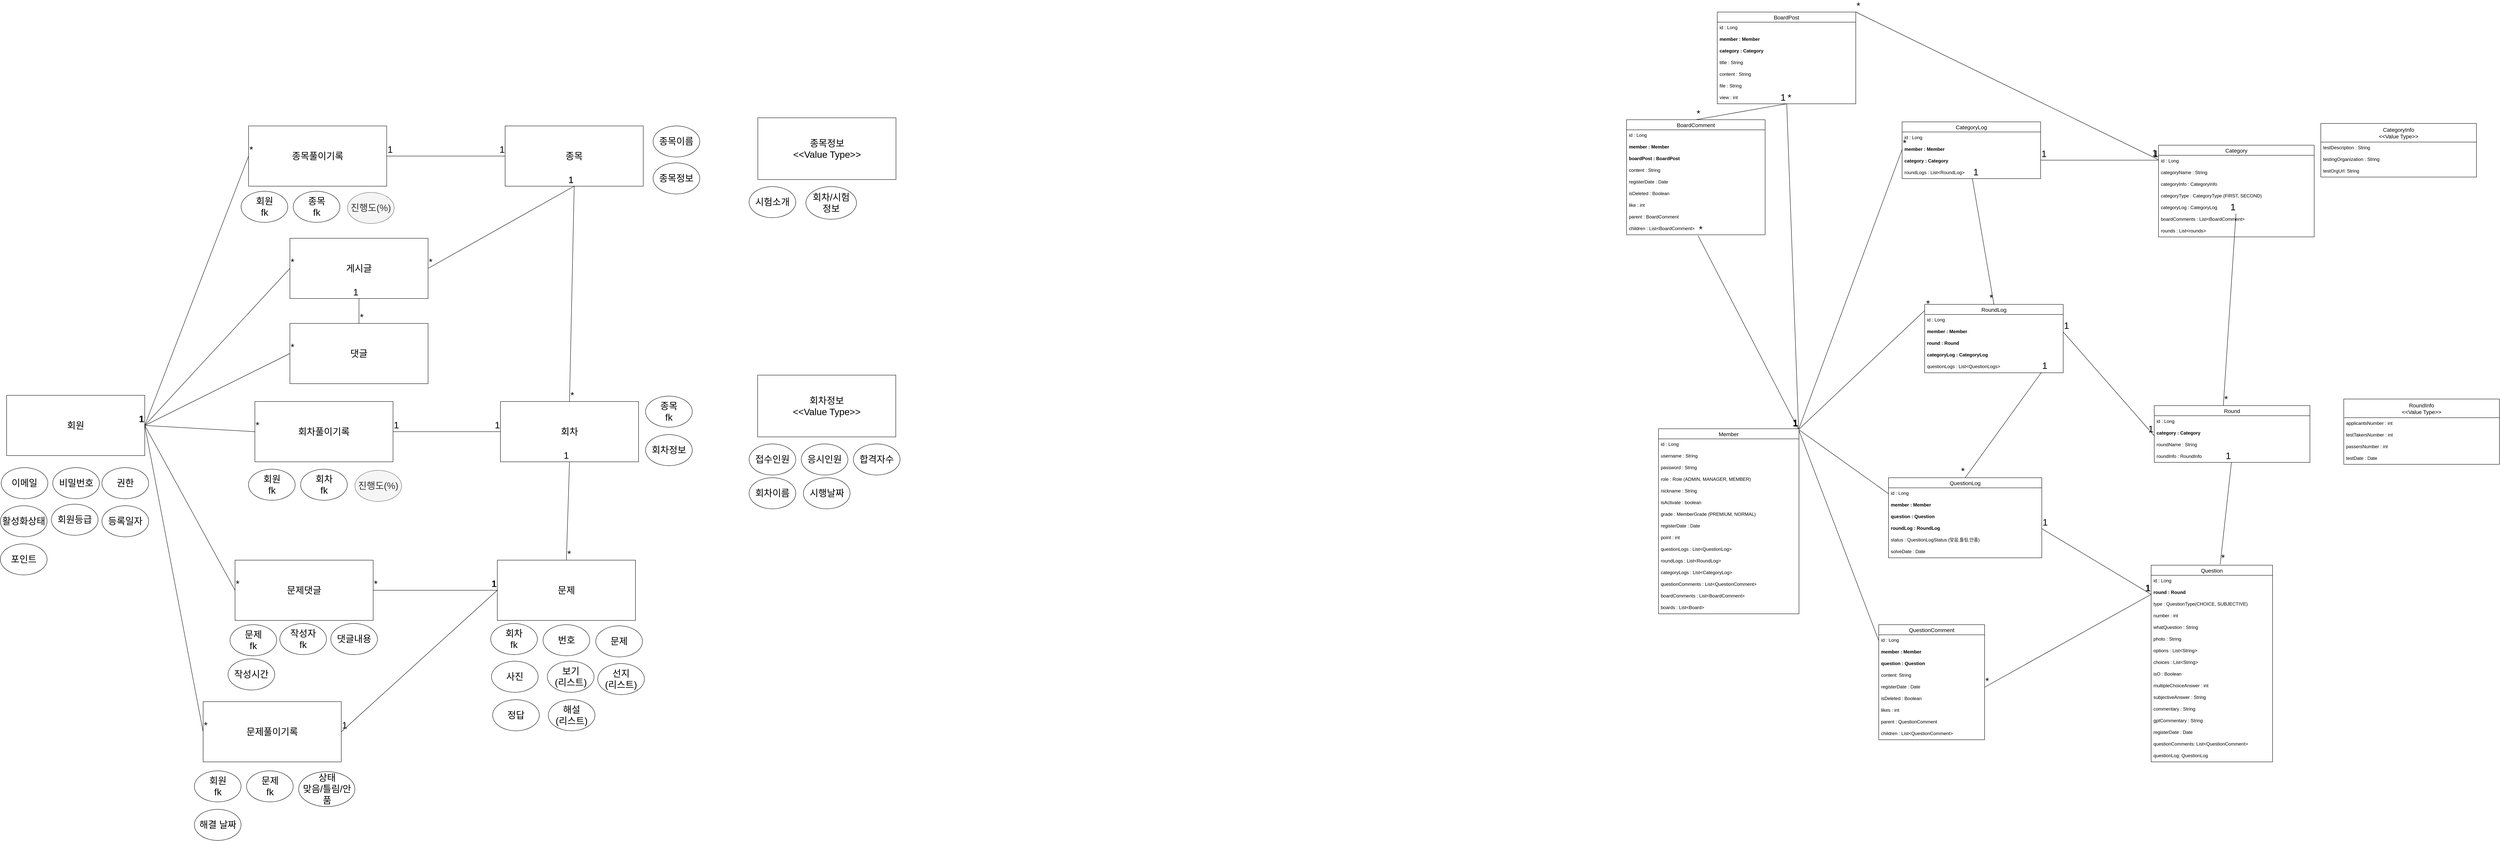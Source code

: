 <mxfile version="22.1.11" type="github">
  <diagram name="페이지-1" id="i8VZhQgX8G7h_lhX3SBD">
    <mxGraphModel dx="2035" dy="1993" grid="0" gridSize="10" guides="1" tooltips="1" connect="1" arrows="1" fold="1" page="0" pageScale="1" pageWidth="827" pageHeight="1169" math="0" shadow="0">
      <root>
        <mxCell id="0" />
        <mxCell id="1" parent="0" />
        <mxCell id="GDc9T6K-4lGXsyVICync-201" value="" style="endArrow=none;html=1;rounded=0;entryX=0.5;entryY=0;entryDx=0;entryDy=0;exitX=0.843;exitY=0.962;exitDx=0;exitDy=0;exitPerimeter=0;" parent="1" source="dr8ngow1S_jFv4ohGBRo-593" target="dr8ngow1S_jFv4ohGBRo-528" edge="1">
          <mxGeometry relative="1" as="geometry">
            <mxPoint x="4699" y="542" as="sourcePoint" />
            <mxPoint x="4884" y="577" as="targetPoint" />
          </mxGeometry>
        </mxCell>
        <mxCell id="GDc9T6K-4lGXsyVICync-202" value="&lt;font style=&quot;font-size: 24px;&quot;&gt;1&lt;/font&gt;" style="resizable=0;html=1;whiteSpace=wrap;align=left;verticalAlign=bottom;" parent="GDc9T6K-4lGXsyVICync-201" connectable="0" vertex="1">
          <mxGeometry x="-1" relative="1" as="geometry" />
        </mxCell>
        <mxCell id="GDc9T6K-4lGXsyVICync-203" value="&lt;font style=&quot;font-size: 24px;&quot;&gt;*&lt;/font&gt;" style="resizable=0;html=1;whiteSpace=wrap;align=right;verticalAlign=bottom;" parent="GDc9T6K-4lGXsyVICync-201" connectable="0" vertex="1">
          <mxGeometry x="1" relative="1" as="geometry" />
        </mxCell>
        <mxCell id="dr8ngow1S_jFv4ohGBRo-5" value="&lt;font style=&quot;font-size: 24px;&quot;&gt;회원&lt;/font&gt;" style="rounded=0;whiteSpace=wrap;html=1;" parent="1" vertex="1">
          <mxGeometry x="-454" y="159" width="355" height="155" as="geometry" />
        </mxCell>
        <mxCell id="dr8ngow1S_jFv4ohGBRo-6" value="&lt;font style=&quot;font-size: 24px;&quot;&gt;문제&lt;/font&gt;" style="rounded=0;whiteSpace=wrap;html=1;" parent="1" vertex="1">
          <mxGeometry x="807" y="583" width="355" height="155" as="geometry" />
        </mxCell>
        <mxCell id="dr8ngow1S_jFv4ohGBRo-9" value="&lt;font style=&quot;font-size: 24px;&quot;&gt;회차&lt;/font&gt;" style="rounded=0;whiteSpace=wrap;html=1;" parent="1" vertex="1">
          <mxGeometry x="815" y="175" width="355" height="155" as="geometry" />
        </mxCell>
        <mxCell id="dr8ngow1S_jFv4ohGBRo-10" value="&lt;span style=&quot;font-size: 24px;&quot;&gt;종목&lt;/span&gt;" style="rounded=0;whiteSpace=wrap;html=1;" parent="1" vertex="1">
          <mxGeometry x="827.05" y="-534" width="355" height="155" as="geometry" />
        </mxCell>
        <mxCell id="dr8ngow1S_jFv4ohGBRo-20" value="" style="endArrow=none;html=1;rounded=0;entryX=0.5;entryY=1;entryDx=0;entryDy=0;exitX=0.5;exitY=0;exitDx=0;exitDy=0;" parent="1" source="dr8ngow1S_jFv4ohGBRo-6" target="dr8ngow1S_jFv4ohGBRo-9" edge="1">
          <mxGeometry relative="1" as="geometry">
            <mxPoint x="723" y="382" as="sourcePoint" />
            <mxPoint x="883" y="382" as="targetPoint" />
          </mxGeometry>
        </mxCell>
        <mxCell id="dr8ngow1S_jFv4ohGBRo-21" value="&lt;font style=&quot;font-size: 24px;&quot;&gt;*&lt;/font&gt;" style="resizable=0;html=1;whiteSpace=wrap;align=left;verticalAlign=bottom;" parent="dr8ngow1S_jFv4ohGBRo-20" connectable="0" vertex="1">
          <mxGeometry x="-1" relative="1" as="geometry" />
        </mxCell>
        <mxCell id="dr8ngow1S_jFv4ohGBRo-22" value="&lt;font style=&quot;font-size: 24px;&quot;&gt;1&lt;/font&gt;" style="resizable=0;html=1;whiteSpace=wrap;align=right;verticalAlign=bottom;" parent="dr8ngow1S_jFv4ohGBRo-20" connectable="0" vertex="1">
          <mxGeometry x="1" relative="1" as="geometry" />
        </mxCell>
        <mxCell id="dr8ngow1S_jFv4ohGBRo-27" value="" style="endArrow=none;html=1;rounded=0;entryX=0.5;entryY=1;entryDx=0;entryDy=0;exitX=0.5;exitY=0;exitDx=0;exitDy=0;" parent="1" source="dr8ngow1S_jFv4ohGBRo-9" target="dr8ngow1S_jFv4ohGBRo-10" edge="1">
          <mxGeometry relative="1" as="geometry">
            <mxPoint x="1002" y="453" as="sourcePoint" />
            <mxPoint x="1000" y="344" as="targetPoint" />
          </mxGeometry>
        </mxCell>
        <mxCell id="dr8ngow1S_jFv4ohGBRo-28" value="&lt;font style=&quot;font-size: 24px;&quot;&gt;*&lt;/font&gt;" style="resizable=0;html=1;whiteSpace=wrap;align=left;verticalAlign=bottom;" parent="dr8ngow1S_jFv4ohGBRo-27" connectable="0" vertex="1">
          <mxGeometry x="-1" relative="1" as="geometry" />
        </mxCell>
        <mxCell id="dr8ngow1S_jFv4ohGBRo-29" value="&lt;font style=&quot;font-size: 24px;&quot;&gt;1&lt;/font&gt;" style="resizable=0;html=1;whiteSpace=wrap;align=right;verticalAlign=bottom;" parent="dr8ngow1S_jFv4ohGBRo-27" connectable="0" vertex="1">
          <mxGeometry x="1" relative="1" as="geometry" />
        </mxCell>
        <mxCell id="dr8ngow1S_jFv4ohGBRo-36" value="" style="endArrow=none;html=1;rounded=0;entryX=0;entryY=0.5;entryDx=0;entryDy=0;exitX=1;exitY=0.5;exitDx=0;exitDy=0;" parent="1" source="dr8ngow1S_jFv4ohGBRo-46" target="dr8ngow1S_jFv4ohGBRo-6" edge="1">
          <mxGeometry relative="1" as="geometry">
            <mxPoint x="582.0" y="776.5" as="sourcePoint" />
            <mxPoint x="-12" y="522" as="targetPoint" />
          </mxGeometry>
        </mxCell>
        <mxCell id="dr8ngow1S_jFv4ohGBRo-37" value="&lt;font style=&quot;font-size: 24px;&quot;&gt;1&lt;/font&gt;" style="resizable=0;html=1;whiteSpace=wrap;align=left;verticalAlign=bottom;" parent="dr8ngow1S_jFv4ohGBRo-36" connectable="0" vertex="1">
          <mxGeometry x="-1" relative="1" as="geometry" />
        </mxCell>
        <mxCell id="dr8ngow1S_jFv4ohGBRo-38" value="&lt;font style=&quot;font-size: 24px;&quot;&gt;1&lt;/font&gt;" style="resizable=0;html=1;whiteSpace=wrap;align=right;verticalAlign=bottom;" parent="dr8ngow1S_jFv4ohGBRo-36" connectable="0" vertex="1">
          <mxGeometry x="1" relative="1" as="geometry" />
        </mxCell>
        <mxCell id="dr8ngow1S_jFv4ohGBRo-46" value="&lt;span style=&quot;font-size: 24px;&quot;&gt;문제풀이기록&lt;/span&gt;" style="rounded=0;whiteSpace=wrap;html=1;" parent="1" vertex="1">
          <mxGeometry x="51" y="947" width="355" height="155" as="geometry" />
        </mxCell>
        <mxCell id="dr8ngow1S_jFv4ohGBRo-47" value="" style="endArrow=none;html=1;rounded=0;exitX=0;exitY=0.5;exitDx=0;exitDy=0;entryX=1;entryY=0.5;entryDx=0;entryDy=0;" parent="1" source="dr8ngow1S_jFv4ohGBRo-46" target="dr8ngow1S_jFv4ohGBRo-5" edge="1">
          <mxGeometry relative="1" as="geometry">
            <mxPoint x="231" y="258" as="sourcePoint" />
            <mxPoint x="-1" y="505" as="targetPoint" />
          </mxGeometry>
        </mxCell>
        <mxCell id="dr8ngow1S_jFv4ohGBRo-48" value="&lt;font style=&quot;font-size: 24px;&quot;&gt;*&lt;/font&gt;" style="resizable=0;html=1;whiteSpace=wrap;align=left;verticalAlign=bottom;" parent="dr8ngow1S_jFv4ohGBRo-47" connectable="0" vertex="1">
          <mxGeometry x="-1" relative="1" as="geometry" />
        </mxCell>
        <mxCell id="dr8ngow1S_jFv4ohGBRo-49" value="&lt;font style=&quot;font-size: 24px;&quot;&gt;1&lt;/font&gt;" style="resizable=0;html=1;whiteSpace=wrap;align=right;verticalAlign=bottom;" parent="dr8ngow1S_jFv4ohGBRo-47" connectable="0" vertex="1">
          <mxGeometry x="1" relative="1" as="geometry" />
        </mxCell>
        <mxCell id="dr8ngow1S_jFv4ohGBRo-61" value="&lt;span style=&quot;font-size: 24px;&quot;&gt;이메일&lt;/span&gt;" style="ellipse;whiteSpace=wrap;html=1;" parent="1" vertex="1">
          <mxGeometry x="-468" y="345" width="120" height="80" as="geometry" />
        </mxCell>
        <mxCell id="dr8ngow1S_jFv4ohGBRo-62" value="&lt;span style=&quot;font-size: 24px;&quot;&gt;비밀번호&lt;/span&gt;" style="ellipse;whiteSpace=wrap;html=1;" parent="1" vertex="1">
          <mxGeometry x="-335.5" y="345" width="120" height="80" as="geometry" />
        </mxCell>
        <mxCell id="dr8ngow1S_jFv4ohGBRo-63" value="&lt;span style=&quot;font-size: 24px;&quot;&gt;권한&lt;/span&gt;" style="ellipse;whiteSpace=wrap;html=1;" parent="1" vertex="1">
          <mxGeometry x="-209" y="345" width="120" height="80" as="geometry" />
        </mxCell>
        <mxCell id="dr8ngow1S_jFv4ohGBRo-65" value="&lt;span style=&quot;font-size: 24px;&quot;&gt;회원&lt;br&gt;fk&lt;br&gt;&lt;/span&gt;" style="ellipse;whiteSpace=wrap;html=1;" parent="1" vertex="1">
          <mxGeometry x="28.5" y="1125" width="120" height="80" as="geometry" />
        </mxCell>
        <mxCell id="dr8ngow1S_jFv4ohGBRo-66" value="&lt;span style=&quot;font-size: 24px;&quot;&gt;문제&lt;br&gt;fk&lt;br&gt;&lt;/span&gt;" style="ellipse;whiteSpace=wrap;html=1;" parent="1" vertex="1">
          <mxGeometry x="162.5" y="1125" width="120" height="80" as="geometry" />
        </mxCell>
        <mxCell id="dr8ngow1S_jFv4ohGBRo-68" value="&lt;span style=&quot;font-size: 24px;&quot;&gt;활성화상태&lt;/span&gt;" style="ellipse;whiteSpace=wrap;html=1;" parent="1" vertex="1">
          <mxGeometry x="-470" y="443" width="120" height="80" as="geometry" />
        </mxCell>
        <mxCell id="dr8ngow1S_jFv4ohGBRo-69" value="&lt;span style=&quot;font-size: 24px;&quot;&gt;회원등급&lt;/span&gt;" style="ellipse;whiteSpace=wrap;html=1;" parent="1" vertex="1">
          <mxGeometry x="-339" y="439" width="120" height="80" as="geometry" />
        </mxCell>
        <mxCell id="dr8ngow1S_jFv4ohGBRo-70" value="&lt;span style=&quot;font-size: 24px;&quot;&gt;등록일자&lt;/span&gt;" style="ellipse;whiteSpace=wrap;html=1;" parent="1" vertex="1">
          <mxGeometry x="-209" y="443" width="120" height="80" as="geometry" />
        </mxCell>
        <mxCell id="dr8ngow1S_jFv4ohGBRo-71" value="&lt;span style=&quot;font-size: 24px;&quot;&gt;번호&lt;/span&gt;" style="ellipse;whiteSpace=wrap;html=1;" parent="1" vertex="1">
          <mxGeometry x="924.5" y="749" width="120" height="80" as="geometry" />
        </mxCell>
        <mxCell id="dr8ngow1S_jFv4ohGBRo-77" value="" style="endArrow=none;html=1;rounded=0;entryX=0;entryY=0.5;entryDx=0;entryDy=0;exitX=1;exitY=0.5;exitDx=0;exitDy=0;" parent="1" source="dr8ngow1S_jFv4ohGBRo-80" target="dr8ngow1S_jFv4ohGBRo-9" edge="1">
          <mxGeometry relative="1" as="geometry">
            <mxPoint x="574.0" y="520.5" as="sourcePoint" />
            <mxPoint x="799" y="264" as="targetPoint" />
          </mxGeometry>
        </mxCell>
        <mxCell id="dr8ngow1S_jFv4ohGBRo-78" value="&lt;font style=&quot;font-size: 24px;&quot;&gt;1&lt;/font&gt;" style="resizable=0;html=1;whiteSpace=wrap;align=left;verticalAlign=bottom;" parent="dr8ngow1S_jFv4ohGBRo-77" connectable="0" vertex="1">
          <mxGeometry x="-1" relative="1" as="geometry" />
        </mxCell>
        <mxCell id="dr8ngow1S_jFv4ohGBRo-79" value="&lt;font style=&quot;font-size: 24px;&quot;&gt;1&lt;/font&gt;" style="resizable=0;html=1;whiteSpace=wrap;align=right;verticalAlign=bottom;" parent="dr8ngow1S_jFv4ohGBRo-77" connectable="0" vertex="1">
          <mxGeometry x="1" relative="1" as="geometry" />
        </mxCell>
        <mxCell id="dr8ngow1S_jFv4ohGBRo-80" value="&lt;span style=&quot;font-size: 24px;&quot;&gt;회차풀이기록&lt;/span&gt;" style="rounded=0;whiteSpace=wrap;html=1;" parent="1" vertex="1">
          <mxGeometry x="184" y="175" width="355" height="155" as="geometry" />
        </mxCell>
        <mxCell id="dr8ngow1S_jFv4ohGBRo-81" value="" style="endArrow=none;html=1;rounded=0;exitX=0;exitY=0.5;exitDx=0;exitDy=0;entryX=1;entryY=0.5;entryDx=0;entryDy=0;" parent="1" source="dr8ngow1S_jFv4ohGBRo-80" target="dr8ngow1S_jFv4ohGBRo-5" edge="1">
          <mxGeometry relative="1" as="geometry">
            <mxPoint x="223" y="2" as="sourcePoint" />
            <mxPoint x="-35" y="-16" as="targetPoint" />
          </mxGeometry>
        </mxCell>
        <mxCell id="dr8ngow1S_jFv4ohGBRo-82" value="&lt;font style=&quot;font-size: 24px;&quot;&gt;*&lt;/font&gt;" style="resizable=0;html=1;whiteSpace=wrap;align=left;verticalAlign=bottom;" parent="dr8ngow1S_jFv4ohGBRo-81" connectable="0" vertex="1">
          <mxGeometry x="-1" relative="1" as="geometry" />
        </mxCell>
        <mxCell id="dr8ngow1S_jFv4ohGBRo-83" value="&lt;font style=&quot;font-size: 24px;&quot;&gt;1&lt;/font&gt;" style="resizable=0;html=1;whiteSpace=wrap;align=right;verticalAlign=bottom;" parent="dr8ngow1S_jFv4ohGBRo-81" connectable="0" vertex="1">
          <mxGeometry x="1" relative="1" as="geometry" />
        </mxCell>
        <mxCell id="dr8ngow1S_jFv4ohGBRo-86" value="" style="endArrow=none;html=1;rounded=0;entryX=0;entryY=0.5;entryDx=0;entryDy=0;exitX=1;exitY=0.5;exitDx=0;exitDy=0;" parent="1" source="dr8ngow1S_jFv4ohGBRo-89" target="dr8ngow1S_jFv4ohGBRo-10" edge="1">
          <mxGeometry relative="1" as="geometry">
            <mxPoint x="563.75" y="115.5" as="sourcePoint" />
            <mxPoint x="804.75" y="-152" as="targetPoint" />
          </mxGeometry>
        </mxCell>
        <mxCell id="dr8ngow1S_jFv4ohGBRo-87" value="&lt;font style=&quot;font-size: 24px;&quot;&gt;1&lt;/font&gt;" style="resizable=0;html=1;whiteSpace=wrap;align=left;verticalAlign=bottom;" parent="dr8ngow1S_jFv4ohGBRo-86" connectable="0" vertex="1">
          <mxGeometry x="-1" relative="1" as="geometry" />
        </mxCell>
        <mxCell id="dr8ngow1S_jFv4ohGBRo-88" value="&lt;font style=&quot;font-size: 24px;&quot;&gt;1&lt;/font&gt;" style="resizable=0;html=1;whiteSpace=wrap;align=right;verticalAlign=bottom;" parent="dr8ngow1S_jFv4ohGBRo-86" connectable="0" vertex="1">
          <mxGeometry x="1" relative="1" as="geometry" />
        </mxCell>
        <mxCell id="dr8ngow1S_jFv4ohGBRo-89" value="&lt;span style=&quot;font-size: 24px;&quot;&gt;종목풀이기록&lt;/span&gt;" style="rounded=0;whiteSpace=wrap;html=1;" parent="1" vertex="1">
          <mxGeometry x="167.75" y="-534" width="355" height="155" as="geometry" />
        </mxCell>
        <mxCell id="dr8ngow1S_jFv4ohGBRo-90" value="" style="endArrow=none;html=1;rounded=0;exitX=0;exitY=0.5;exitDx=0;exitDy=0;entryX=1;entryY=0.5;entryDx=0;entryDy=0;" parent="1" source="dr8ngow1S_jFv4ohGBRo-89" target="dr8ngow1S_jFv4ohGBRo-5" edge="1">
          <mxGeometry relative="1" as="geometry">
            <mxPoint x="208" y="-213" as="sourcePoint" />
            <mxPoint x="-42" y="26" as="targetPoint" />
          </mxGeometry>
        </mxCell>
        <mxCell id="dr8ngow1S_jFv4ohGBRo-91" value="&lt;font style=&quot;font-size: 24px;&quot;&gt;*&lt;/font&gt;" style="resizable=0;html=1;whiteSpace=wrap;align=left;verticalAlign=bottom;" parent="dr8ngow1S_jFv4ohGBRo-90" connectable="0" vertex="1">
          <mxGeometry x="-1" relative="1" as="geometry" />
        </mxCell>
        <mxCell id="dr8ngow1S_jFv4ohGBRo-92" value="&lt;font style=&quot;font-size: 24px;&quot;&gt;1&lt;/font&gt;" style="resizable=0;html=1;whiteSpace=wrap;align=right;verticalAlign=bottom;" parent="dr8ngow1S_jFv4ohGBRo-90" connectable="0" vertex="1">
          <mxGeometry x="1" relative="1" as="geometry" />
        </mxCell>
        <mxCell id="dr8ngow1S_jFv4ohGBRo-93" value="&lt;span style=&quot;font-size: 24px;&quot;&gt;상태&lt;br&gt;맞음/틀림/안품&lt;br&gt;&lt;/span&gt;" style="ellipse;whiteSpace=wrap;html=1;" parent="1" vertex="1">
          <mxGeometry x="296.5" y="1127" width="144.5" height="90" as="geometry" />
        </mxCell>
        <mxCell id="dr8ngow1S_jFv4ohGBRo-94" value="&lt;span style=&quot;font-size: 24px;&quot;&gt;회원&lt;br&gt;fk&lt;br&gt;&lt;/span&gt;" style="ellipse;whiteSpace=wrap;html=1;" parent="1" vertex="1">
          <mxGeometry x="167.5" y="349" width="120" height="80" as="geometry" />
        </mxCell>
        <mxCell id="dr8ngow1S_jFv4ohGBRo-95" value="&lt;span style=&quot;font-size: 24px;&quot;&gt;회차&lt;br&gt;fk&lt;br&gt;&lt;/span&gt;" style="ellipse;whiteSpace=wrap;html=1;" parent="1" vertex="1">
          <mxGeometry x="301.5" y="349" width="120" height="80" as="geometry" />
        </mxCell>
        <mxCell id="dr8ngow1S_jFv4ohGBRo-97" value="&lt;span style=&quot;font-size: 24px;&quot;&gt;해결 날짜&lt;br&gt;&lt;/span&gt;" style="ellipse;whiteSpace=wrap;html=1;" parent="1" vertex="1">
          <mxGeometry x="28.5" y="1224" width="120" height="80" as="geometry" />
        </mxCell>
        <mxCell id="dr8ngow1S_jFv4ohGBRo-98" value="&lt;span style=&quot;font-size: 24px;&quot;&gt;문제&lt;/span&gt;" style="ellipse;whiteSpace=wrap;html=1;" parent="1" vertex="1">
          <mxGeometry x="1060" y="752" width="120" height="80" as="geometry" />
        </mxCell>
        <mxCell id="dr8ngow1S_jFv4ohGBRo-99" value="&lt;span style=&quot;font-size: 24px;&quot;&gt;사진&lt;/span&gt;" style="ellipse;whiteSpace=wrap;html=1;" parent="1" vertex="1">
          <mxGeometry x="792" y="843" width="120" height="80" as="geometry" />
        </mxCell>
        <mxCell id="dr8ngow1S_jFv4ohGBRo-100" value="&lt;span style=&quot;font-size: 24px;&quot;&gt;선지&lt;br&gt;(리스트)&lt;/span&gt;" style="ellipse;whiteSpace=wrap;html=1;" parent="1" vertex="1">
          <mxGeometry x="1065" y="849" width="120" height="80" as="geometry" />
        </mxCell>
        <mxCell id="dr8ngow1S_jFv4ohGBRo-104" value="&lt;span style=&quot;font-size: 24px;&quot;&gt;보기&lt;br&gt;(리스트)&lt;br&gt;&lt;/span&gt;" style="ellipse;whiteSpace=wrap;html=1;" parent="1" vertex="1">
          <mxGeometry x="935.5" y="843" width="120" height="80" as="geometry" />
        </mxCell>
        <mxCell id="dr8ngow1S_jFv4ohGBRo-106" value="&lt;span style=&quot;font-size: 24px;&quot;&gt;정답&lt;/span&gt;" style="ellipse;whiteSpace=wrap;html=1;" parent="1" vertex="1">
          <mxGeometry x="795" y="942" width="120" height="80" as="geometry" />
        </mxCell>
        <mxCell id="dr8ngow1S_jFv4ohGBRo-107" value="&lt;span style=&quot;font-size: 24px;&quot;&gt;해설&lt;br&gt;(리스트)&lt;br&gt;&lt;/span&gt;" style="ellipse;whiteSpace=wrap;html=1;" parent="1" vertex="1">
          <mxGeometry x="938" y="942" width="120" height="80" as="geometry" />
        </mxCell>
        <mxCell id="dr8ngow1S_jFv4ohGBRo-108" value="&lt;font style=&quot;font-size: 24px;&quot;&gt;문제댓글&lt;/font&gt;" style="rounded=0;whiteSpace=wrap;html=1;" parent="1" vertex="1">
          <mxGeometry x="133" y="583" width="355" height="155" as="geometry" />
        </mxCell>
        <mxCell id="dr8ngow1S_jFv4ohGBRo-112" value="" style="endArrow=none;html=1;rounded=0;entryX=0;entryY=0.5;entryDx=0;entryDy=0;exitX=1;exitY=0.5;exitDx=0;exitDy=0;" parent="1" source="dr8ngow1S_jFv4ohGBRo-108" target="dr8ngow1S_jFv4ohGBRo-6" edge="1">
          <mxGeometry relative="1" as="geometry">
            <mxPoint x="1247" y="739" as="sourcePoint" />
            <mxPoint x="1253" y="536" as="targetPoint" />
          </mxGeometry>
        </mxCell>
        <mxCell id="dr8ngow1S_jFv4ohGBRo-113" value="&lt;font style=&quot;font-size: 24px;&quot;&gt;*&lt;/font&gt;" style="resizable=0;html=1;whiteSpace=wrap;align=left;verticalAlign=bottom;" parent="dr8ngow1S_jFv4ohGBRo-112" connectable="0" vertex="1">
          <mxGeometry x="-1" relative="1" as="geometry" />
        </mxCell>
        <mxCell id="dr8ngow1S_jFv4ohGBRo-114" value="&lt;font style=&quot;font-size: 24px;&quot;&gt;1&lt;/font&gt;" style="resizable=0;html=1;whiteSpace=wrap;align=right;verticalAlign=bottom;" parent="dr8ngow1S_jFv4ohGBRo-112" connectable="0" vertex="1">
          <mxGeometry x="1" relative="1" as="geometry" />
        </mxCell>
        <mxCell id="dr8ngow1S_jFv4ohGBRo-118" value="&lt;span style=&quot;font-size: 24px;&quot;&gt;진행도(%)&lt;br&gt;&lt;/span&gt;" style="ellipse;whiteSpace=wrap;html=1;fillColor=#f5f5f5;fontColor=#333333;strokeColor=#666666;" parent="1" vertex="1">
          <mxGeometry x="441" y="352" width="120" height="80" as="geometry" />
        </mxCell>
        <mxCell id="dr8ngow1S_jFv4ohGBRo-119" value="&lt;span style=&quot;font-size: 24px;&quot;&gt;회차&lt;br&gt;fk&lt;br&gt;&lt;/span&gt;" style="ellipse;whiteSpace=wrap;html=1;" parent="1" vertex="1">
          <mxGeometry x="790" y="746" width="120" height="80" as="geometry" />
        </mxCell>
        <mxCell id="dr8ngow1S_jFv4ohGBRo-120" value="&lt;span style=&quot;font-size: 24px;&quot;&gt;문제&lt;br&gt;fk&lt;br&gt;&lt;/span&gt;" style="ellipse;whiteSpace=wrap;html=1;" parent="1" vertex="1">
          <mxGeometry x="120" y="749" width="120" height="80" as="geometry" />
        </mxCell>
        <mxCell id="dr8ngow1S_jFv4ohGBRo-121" value="&lt;span style=&quot;font-size: 24px;&quot;&gt;종목&lt;br&gt;fk&lt;br&gt;&lt;/span&gt;" style="ellipse;whiteSpace=wrap;html=1;" parent="1" vertex="1">
          <mxGeometry x="1188" y="161" width="120" height="80" as="geometry" />
        </mxCell>
        <mxCell id="dr8ngow1S_jFv4ohGBRo-123" value="&lt;span style=&quot;font-size: 24px;&quot;&gt;접수인원&lt;br&gt;&lt;/span&gt;" style="ellipse;whiteSpace=wrap;html=1;" parent="1" vertex="1">
          <mxGeometry x="1454" y="284" width="120" height="80" as="geometry" />
        </mxCell>
        <mxCell id="dr8ngow1S_jFv4ohGBRo-124" value="&lt;span style=&quot;font-size: 24px;&quot;&gt;합격자수&lt;br&gt;&lt;/span&gt;" style="ellipse;whiteSpace=wrap;html=1;" parent="1" vertex="1">
          <mxGeometry x="1722" y="284" width="120" height="80" as="geometry" />
        </mxCell>
        <mxCell id="dr8ngow1S_jFv4ohGBRo-125" value="&lt;span style=&quot;font-size: 24px;&quot;&gt;응시인원&lt;br&gt;&lt;/span&gt;" style="ellipse;whiteSpace=wrap;html=1;" parent="1" vertex="1">
          <mxGeometry x="1588" y="284" width="120" height="80" as="geometry" />
        </mxCell>
        <mxCell id="dr8ngow1S_jFv4ohGBRo-126" value="&lt;span style=&quot;font-size: 24px;&quot;&gt;작성자&lt;br&gt;fk&lt;br&gt;&lt;/span&gt;" style="ellipse;whiteSpace=wrap;html=1;" parent="1" vertex="1">
          <mxGeometry x="248" y="746" width="120" height="80" as="geometry" />
        </mxCell>
        <mxCell id="dr8ngow1S_jFv4ohGBRo-127" value="&lt;span style=&quot;font-size: 24px;&quot;&gt;댓글내용&lt;/span&gt;" style="ellipse;whiteSpace=wrap;html=1;" parent="1" vertex="1">
          <mxGeometry x="379" y="746" width="120" height="80" as="geometry" />
        </mxCell>
        <mxCell id="dr8ngow1S_jFv4ohGBRo-131" value="" style="endArrow=none;html=1;rounded=0;entryX=1;entryY=0.5;entryDx=0;entryDy=0;exitX=0;exitY=0.5;exitDx=0;exitDy=0;" parent="1" source="dr8ngow1S_jFv4ohGBRo-108" target="dr8ngow1S_jFv4ohGBRo-5" edge="1">
          <mxGeometry relative="1" as="geometry">
            <mxPoint x="483" y="777" as="sourcePoint" />
            <mxPoint x="818" y="766" as="targetPoint" />
          </mxGeometry>
        </mxCell>
        <mxCell id="dr8ngow1S_jFv4ohGBRo-132" value="&lt;font style=&quot;font-size: 24px;&quot;&gt;*&lt;/font&gt;" style="resizable=0;html=1;whiteSpace=wrap;align=left;verticalAlign=bottom;" parent="dr8ngow1S_jFv4ohGBRo-131" connectable="0" vertex="1">
          <mxGeometry x="-1" relative="1" as="geometry" />
        </mxCell>
        <mxCell id="dr8ngow1S_jFv4ohGBRo-133" value="&lt;font style=&quot;font-size: 24px;&quot;&gt;1&lt;/font&gt;" style="resizable=0;html=1;whiteSpace=wrap;align=right;verticalAlign=bottom;" parent="dr8ngow1S_jFv4ohGBRo-131" connectable="0" vertex="1">
          <mxGeometry x="1" relative="1" as="geometry" />
        </mxCell>
        <mxCell id="dr8ngow1S_jFv4ohGBRo-135" value="&lt;span style=&quot;font-size: 24px;&quot;&gt;작성시간&lt;/span&gt;" style="ellipse;whiteSpace=wrap;html=1;" parent="1" vertex="1">
          <mxGeometry x="115" y="837" width="120" height="80" as="geometry" />
        </mxCell>
        <mxCell id="dr8ngow1S_jFv4ohGBRo-136" value="&lt;span style=&quot;font-size: 24px;&quot;&gt;회차이름&lt;br&gt;&lt;/span&gt;" style="ellipse;whiteSpace=wrap;html=1;" parent="1" vertex="1">
          <mxGeometry x="1454" y="371" width="120" height="80" as="geometry" />
        </mxCell>
        <mxCell id="dr8ngow1S_jFv4ohGBRo-138" value="&lt;span style=&quot;font-size: 24px;&quot;&gt;시행날짜&lt;br&gt;&lt;/span&gt;" style="ellipse;whiteSpace=wrap;html=1;" parent="1" vertex="1">
          <mxGeometry x="1593.5" y="371" width="120" height="80" as="geometry" />
        </mxCell>
        <mxCell id="dr8ngow1S_jFv4ohGBRo-139" value="&lt;span style=&quot;font-size: 24px;&quot;&gt;회원&lt;br&gt;fk&lt;br&gt;&lt;/span&gt;" style="ellipse;whiteSpace=wrap;html=1;" parent="1" vertex="1">
          <mxGeometry x="148.5" y="-366" width="120" height="80" as="geometry" />
        </mxCell>
        <mxCell id="dr8ngow1S_jFv4ohGBRo-140" value="&lt;span style=&quot;font-size: 24px;&quot;&gt;종목&lt;br&gt;fk&lt;br&gt;&lt;/span&gt;" style="ellipse;whiteSpace=wrap;html=1;" parent="1" vertex="1">
          <mxGeometry x="282.5" y="-366" width="120" height="80" as="geometry" />
        </mxCell>
        <mxCell id="dr8ngow1S_jFv4ohGBRo-141" value="&lt;span style=&quot;font-size: 24px;&quot;&gt;진행도(%)&lt;br&gt;&lt;/span&gt;" style="ellipse;whiteSpace=wrap;html=1;fillColor=#f5f5f5;fontColor=#333333;strokeColor=#666666;" parent="1" vertex="1">
          <mxGeometry x="422" y="-363" width="120" height="80" as="geometry" />
        </mxCell>
        <mxCell id="dr8ngow1S_jFv4ohGBRo-144" value="&lt;font style=&quot;font-size: 24px;&quot;&gt;회차정보&lt;br&gt;&amp;lt;&amp;lt;Value Type&amp;gt;&amp;gt;&lt;br&gt;&lt;/font&gt;" style="rounded=0;whiteSpace=wrap;html=1;" parent="1" vertex="1">
          <mxGeometry x="1476" y="107" width="355" height="159" as="geometry" />
        </mxCell>
        <mxCell id="dr8ngow1S_jFv4ohGBRo-145" value="&lt;span style=&quot;font-size: 24px;&quot;&gt;회차정보&lt;br&gt;&lt;/span&gt;" style="ellipse;whiteSpace=wrap;html=1;" parent="1" vertex="1">
          <mxGeometry x="1188" y="260" width="120" height="80" as="geometry" />
        </mxCell>
        <mxCell id="dr8ngow1S_jFv4ohGBRo-146" value="&lt;span style=&quot;font-size: 24px;&quot;&gt;종목이름&lt;br&gt;&lt;/span&gt;" style="ellipse;whiteSpace=wrap;html=1;" parent="1" vertex="1">
          <mxGeometry x="1207.3" y="-534" width="120" height="80" as="geometry" />
        </mxCell>
        <mxCell id="dr8ngow1S_jFv4ohGBRo-147" value="&lt;span style=&quot;font-size: 24px;&quot;&gt;종목정보&lt;br&gt;&lt;/span&gt;" style="ellipse;whiteSpace=wrap;html=1;" parent="1" vertex="1">
          <mxGeometry x="1207.3" y="-439" width="120" height="80" as="geometry" />
        </mxCell>
        <mxCell id="dr8ngow1S_jFv4ohGBRo-152" value="&lt;span style=&quot;font-size: 24px;&quot;&gt;시험소개&lt;br&gt;&lt;/span&gt;" style="ellipse;whiteSpace=wrap;html=1;" parent="1" vertex="1">
          <mxGeometry x="1454" y="-378" width="120" height="80" as="geometry" />
        </mxCell>
        <mxCell id="dr8ngow1S_jFv4ohGBRo-153" value="&lt;font style=&quot;font-size: 24px;&quot;&gt;종목정보&lt;br&gt;&amp;lt;&amp;lt;Value Type&amp;gt;&amp;gt;&lt;br&gt;&lt;/font&gt;" style="rounded=0;whiteSpace=wrap;html=1;" parent="1" vertex="1">
          <mxGeometry x="1476.5" y="-555" width="355" height="159" as="geometry" />
        </mxCell>
        <mxCell id="dr8ngow1S_jFv4ohGBRo-154" value="&lt;span style=&quot;font-size: 24px;&quot;&gt;회차/시험&lt;br&gt;정보&lt;br&gt;&lt;/span&gt;" style="ellipse;whiteSpace=wrap;html=1;" parent="1" vertex="1">
          <mxGeometry x="1600" y="-378" width="130" height="84" as="geometry" />
        </mxCell>
        <mxCell id="dr8ngow1S_jFv4ohGBRo-155" value="&lt;span style=&quot;font-size: 24px;&quot;&gt;게시글&lt;/span&gt;" style="rounded=0;whiteSpace=wrap;html=1;" parent="1" vertex="1">
          <mxGeometry x="274" y="-245" width="355" height="155" as="geometry" />
        </mxCell>
        <mxCell id="dr8ngow1S_jFv4ohGBRo-156" value="" style="endArrow=none;html=1;rounded=0;entryX=0.5;entryY=1;entryDx=0;entryDy=0;exitX=1;exitY=0.5;exitDx=0;exitDy=0;" parent="1" source="dr8ngow1S_jFv4ohGBRo-155" target="dr8ngow1S_jFv4ohGBRo-10" edge="1">
          <mxGeometry relative="1" as="geometry">
            <mxPoint x="1007.3" y="-37" as="sourcePoint" />
            <mxPoint x="1014.3" y="-369" as="targetPoint" />
          </mxGeometry>
        </mxCell>
        <mxCell id="dr8ngow1S_jFv4ohGBRo-157" value="&lt;font style=&quot;font-size: 24px;&quot;&gt;*&lt;/font&gt;" style="resizable=0;html=1;whiteSpace=wrap;align=left;verticalAlign=bottom;" parent="dr8ngow1S_jFv4ohGBRo-156" connectable="0" vertex="1">
          <mxGeometry x="-1" relative="1" as="geometry" />
        </mxCell>
        <mxCell id="dr8ngow1S_jFv4ohGBRo-158" value="&lt;font style=&quot;font-size: 24px;&quot;&gt;1&lt;/font&gt;" style="resizable=0;html=1;whiteSpace=wrap;align=right;verticalAlign=bottom;" parent="dr8ngow1S_jFv4ohGBRo-156" connectable="0" vertex="1">
          <mxGeometry x="1" relative="1" as="geometry" />
        </mxCell>
        <mxCell id="dr8ngow1S_jFv4ohGBRo-159" value="" style="endArrow=none;html=1;rounded=0;entryX=1;entryY=0.5;entryDx=0;entryDy=0;exitX=0;exitY=0.5;exitDx=0;exitDy=0;" parent="1" source="dr8ngow1S_jFv4ohGBRo-155" target="dr8ngow1S_jFv4ohGBRo-5" edge="1">
          <mxGeometry relative="1" as="geometry">
            <mxPoint x="639" y="-110" as="sourcePoint" />
            <mxPoint x="1015" y="-369" as="targetPoint" />
          </mxGeometry>
        </mxCell>
        <mxCell id="dr8ngow1S_jFv4ohGBRo-160" value="&lt;font style=&quot;font-size: 24px;&quot;&gt;*&lt;/font&gt;" style="resizable=0;html=1;whiteSpace=wrap;align=left;verticalAlign=bottom;" parent="dr8ngow1S_jFv4ohGBRo-159" connectable="0" vertex="1">
          <mxGeometry x="-1" relative="1" as="geometry" />
        </mxCell>
        <mxCell id="dr8ngow1S_jFv4ohGBRo-161" value="&lt;font style=&quot;font-size: 24px;&quot;&gt;1&lt;/font&gt;" style="resizable=0;html=1;whiteSpace=wrap;align=right;verticalAlign=bottom;" parent="dr8ngow1S_jFv4ohGBRo-159" connectable="0" vertex="1">
          <mxGeometry x="1" relative="1" as="geometry" />
        </mxCell>
        <mxCell id="dr8ngow1S_jFv4ohGBRo-162" value="&lt;span style=&quot;font-size: 24px;&quot;&gt;댓글&lt;/span&gt;" style="rounded=0;whiteSpace=wrap;html=1;" parent="1" vertex="1">
          <mxGeometry x="274" y="-26" width="355" height="155" as="geometry" />
        </mxCell>
        <mxCell id="dr8ngow1S_jFv4ohGBRo-163" value="" style="endArrow=none;html=1;rounded=0;entryX=0.5;entryY=1;entryDx=0;entryDy=0;exitX=0.5;exitY=0;exitDx=0;exitDy=0;" parent="1" source="dr8ngow1S_jFv4ohGBRo-162" target="dr8ngow1S_jFv4ohGBRo-155" edge="1">
          <mxGeometry relative="1" as="geometry">
            <mxPoint x="639" y="-157" as="sourcePoint" />
            <mxPoint x="1015" y="-369" as="targetPoint" />
          </mxGeometry>
        </mxCell>
        <mxCell id="dr8ngow1S_jFv4ohGBRo-164" value="&lt;font style=&quot;font-size: 24px;&quot;&gt;*&lt;/font&gt;" style="resizable=0;html=1;whiteSpace=wrap;align=left;verticalAlign=bottom;" parent="dr8ngow1S_jFv4ohGBRo-163" connectable="0" vertex="1">
          <mxGeometry x="-1" relative="1" as="geometry" />
        </mxCell>
        <mxCell id="dr8ngow1S_jFv4ohGBRo-165" value="&lt;font style=&quot;font-size: 24px;&quot;&gt;1&lt;/font&gt;" style="resizable=0;html=1;whiteSpace=wrap;align=right;verticalAlign=bottom;" parent="dr8ngow1S_jFv4ohGBRo-163" connectable="0" vertex="1">
          <mxGeometry x="1" relative="1" as="geometry" />
        </mxCell>
        <mxCell id="dr8ngow1S_jFv4ohGBRo-166" value="" style="endArrow=none;html=1;rounded=0;entryX=1;entryY=0.5;entryDx=0;entryDy=0;exitX=0;exitY=0.5;exitDx=0;exitDy=0;" parent="1" source="dr8ngow1S_jFv4ohGBRo-162" target="dr8ngow1S_jFv4ohGBRo-5" edge="1">
          <mxGeometry relative="1" as="geometry">
            <mxPoint x="284" y="-157" as="sourcePoint" />
            <mxPoint x="-89" y="247" as="targetPoint" />
          </mxGeometry>
        </mxCell>
        <mxCell id="dr8ngow1S_jFv4ohGBRo-167" value="&lt;font style=&quot;font-size: 24px;&quot;&gt;*&lt;/font&gt;" style="resizable=0;html=1;whiteSpace=wrap;align=left;verticalAlign=bottom;" parent="dr8ngow1S_jFv4ohGBRo-166" connectable="0" vertex="1">
          <mxGeometry x="-1" relative="1" as="geometry" />
        </mxCell>
        <mxCell id="dr8ngow1S_jFv4ohGBRo-168" value="&lt;font style=&quot;font-size: 24px;&quot;&gt;1&lt;/font&gt;" style="resizable=0;html=1;whiteSpace=wrap;align=right;verticalAlign=bottom;" parent="dr8ngow1S_jFv4ohGBRo-166" connectable="0" vertex="1">
          <mxGeometry x="1" relative="1" as="geometry" />
        </mxCell>
        <mxCell id="dr8ngow1S_jFv4ohGBRo-169" value="&lt;span style=&quot;font-size: 24px;&quot;&gt;포인트&lt;/span&gt;" style="ellipse;whiteSpace=wrap;html=1;" parent="1" vertex="1">
          <mxGeometry x="-470" y="541" width="120" height="80" as="geometry" />
        </mxCell>
        <mxCell id="dr8ngow1S_jFv4ohGBRo-363" value="" style="endArrow=none;html=1;rounded=0;exitX=0.5;exitY=0;exitDx=0;exitDy=0;" parent="1" target="dr8ngow1S_jFv4ohGBRo-500" edge="1">
          <mxGeometry relative="1" as="geometry">
            <mxPoint x="5234.5" y="593.5" as="sourcePoint" />
            <mxPoint x="5242.5" y="340.5" as="targetPoint" />
          </mxGeometry>
        </mxCell>
        <mxCell id="dr8ngow1S_jFv4ohGBRo-364" value="&lt;font style=&quot;font-size: 24px;&quot;&gt;*&lt;/font&gt;" style="resizable=0;html=1;whiteSpace=wrap;align=left;verticalAlign=bottom;" parent="dr8ngow1S_jFv4ohGBRo-363" connectable="0" vertex="1">
          <mxGeometry x="-1" relative="1" as="geometry" />
        </mxCell>
        <mxCell id="dr8ngow1S_jFv4ohGBRo-365" value="&lt;font style=&quot;font-size: 24px;&quot;&gt;1&lt;/font&gt;" style="resizable=0;html=1;whiteSpace=wrap;align=right;verticalAlign=bottom;" parent="dr8ngow1S_jFv4ohGBRo-363" connectable="0" vertex="1">
          <mxGeometry x="1" relative="1" as="geometry" />
        </mxCell>
        <mxCell id="dr8ngow1S_jFv4ohGBRo-366" value="" style="endArrow=none;html=1;rounded=0;exitX=0.5;exitY=0;exitDx=0;exitDy=0;" parent="1" target="GDc9T6K-4lGXsyVICync-226" edge="1">
          <mxGeometry relative="1" as="geometry">
            <mxPoint x="5242.5" y="185.5" as="sourcePoint" />
            <mxPoint x="5254.55" y="-368.5" as="targetPoint" />
          </mxGeometry>
        </mxCell>
        <mxCell id="dr8ngow1S_jFv4ohGBRo-367" value="&lt;font style=&quot;font-size: 24px;&quot;&gt;*&lt;/font&gt;" style="resizable=0;html=1;whiteSpace=wrap;align=left;verticalAlign=bottom;" parent="dr8ngow1S_jFv4ohGBRo-366" connectable="0" vertex="1">
          <mxGeometry x="-1" relative="1" as="geometry" />
        </mxCell>
        <mxCell id="dr8ngow1S_jFv4ohGBRo-368" value="&lt;font style=&quot;font-size: 24px;&quot;&gt;1&lt;/font&gt;" style="resizable=0;html=1;whiteSpace=wrap;align=right;verticalAlign=bottom;" parent="dr8ngow1S_jFv4ohGBRo-366" connectable="0" vertex="1">
          <mxGeometry x="1" relative="1" as="geometry" />
        </mxCell>
        <mxCell id="dr8ngow1S_jFv4ohGBRo-369" value="" style="endArrow=none;html=1;rounded=0;entryX=0;entryY=0.5;entryDx=0;entryDy=0;exitX=1;exitY=0.5;exitDx=0;exitDy=0;" parent="1" source="GDc9T6K-4lGXsyVICync-200" edge="1">
          <mxGeometry relative="1" as="geometry">
            <mxPoint x="4656" y="1035" as="sourcePoint" />
            <mxPoint x="5057.0" y="671" as="targetPoint" />
          </mxGeometry>
        </mxCell>
        <mxCell id="dr8ngow1S_jFv4ohGBRo-370" value="&lt;font style=&quot;font-size: 24px;&quot;&gt;1&lt;/font&gt;" style="resizable=0;html=1;whiteSpace=wrap;align=left;verticalAlign=bottom;" parent="dr8ngow1S_jFv4ohGBRo-369" connectable="0" vertex="1">
          <mxGeometry x="-1" relative="1" as="geometry" />
        </mxCell>
        <mxCell id="dr8ngow1S_jFv4ohGBRo-371" value="&lt;font style=&quot;font-size: 24px;&quot;&gt;1&lt;/font&gt;" style="resizable=0;html=1;whiteSpace=wrap;align=right;verticalAlign=bottom;" parent="dr8ngow1S_jFv4ohGBRo-369" connectable="0" vertex="1">
          <mxGeometry x="1" relative="1" as="geometry" />
        </mxCell>
        <mxCell id="dr8ngow1S_jFv4ohGBRo-373" value="" style="endArrow=none;html=1;rounded=0;exitX=0;exitY=0.5;exitDx=0;exitDy=0;entryX=1;entryY=0.5;entryDx=0;entryDy=0;" parent="1" source="dr8ngow1S_jFv4ohGBRo-529" edge="1">
          <mxGeometry relative="1" as="geometry">
            <mxPoint x="4301" y="1035" as="sourcePoint" />
            <mxPoint x="4151" y="247" as="targetPoint" />
          </mxGeometry>
        </mxCell>
        <mxCell id="dr8ngow1S_jFv4ohGBRo-374" value="&lt;font style=&quot;font-size: 24px;&quot;&gt;*&lt;/font&gt;" style="resizable=0;html=1;whiteSpace=wrap;align=left;verticalAlign=bottom;" parent="dr8ngow1S_jFv4ohGBRo-373" connectable="0" vertex="1">
          <mxGeometry x="-1" relative="1" as="geometry" />
        </mxCell>
        <mxCell id="dr8ngow1S_jFv4ohGBRo-375" value="&lt;font style=&quot;font-size: 24px;&quot;&gt;1&lt;/font&gt;" style="resizable=0;html=1;whiteSpace=wrap;align=right;verticalAlign=bottom;" parent="dr8ngow1S_jFv4ohGBRo-373" connectable="0" vertex="1">
          <mxGeometry x="1" relative="1" as="geometry" />
        </mxCell>
        <mxCell id="dr8ngow1S_jFv4ohGBRo-385" value="" style="endArrow=none;html=1;rounded=0;entryX=0;entryY=0.5;entryDx=0;entryDy=0;exitX=1;exitY=0.5;exitDx=0;exitDy=0;" parent="1" source="dr8ngow1S_jFv4ohGBRo-585" edge="1">
          <mxGeometry relative="1" as="geometry">
            <mxPoint x="4789" y="263" as="sourcePoint" />
            <mxPoint x="5065" y="263" as="targetPoint" />
          </mxGeometry>
        </mxCell>
        <mxCell id="dr8ngow1S_jFv4ohGBRo-386" value="&lt;font style=&quot;font-size: 24px;&quot;&gt;1&lt;/font&gt;" style="resizable=0;html=1;whiteSpace=wrap;align=left;verticalAlign=bottom;" parent="dr8ngow1S_jFv4ohGBRo-385" connectable="0" vertex="1">
          <mxGeometry x="-1" relative="1" as="geometry" />
        </mxCell>
        <mxCell id="dr8ngow1S_jFv4ohGBRo-387" value="&lt;font style=&quot;font-size: 24px;&quot;&gt;1&lt;/font&gt;" style="resizable=0;html=1;whiteSpace=wrap;align=right;verticalAlign=bottom;" parent="dr8ngow1S_jFv4ohGBRo-385" connectable="0" vertex="1">
          <mxGeometry x="1" relative="1" as="geometry" />
        </mxCell>
        <mxCell id="dr8ngow1S_jFv4ohGBRo-389" value="" style="endArrow=none;html=1;rounded=0;exitX=0.005;exitY=0.081;exitDx=0;exitDy=0;entryX=1;entryY=0.5;entryDx=0;entryDy=0;exitPerimeter=0;" parent="1" source="dr8ngow1S_jFv4ohGBRo-583" edge="1">
          <mxGeometry relative="1" as="geometry">
            <mxPoint x="4434" y="263" as="sourcePoint" />
            <mxPoint x="4151" y="247" as="targetPoint" />
          </mxGeometry>
        </mxCell>
        <mxCell id="dr8ngow1S_jFv4ohGBRo-390" value="&lt;font style=&quot;font-size: 24px;&quot;&gt;*&lt;/font&gt;" style="resizable=0;html=1;whiteSpace=wrap;align=left;verticalAlign=bottom;" parent="dr8ngow1S_jFv4ohGBRo-389" connectable="0" vertex="1">
          <mxGeometry x="-1" relative="1" as="geometry" />
        </mxCell>
        <mxCell id="dr8ngow1S_jFv4ohGBRo-391" value="&lt;font style=&quot;font-size: 24px;&quot;&gt;1&lt;/font&gt;" style="resizable=0;html=1;whiteSpace=wrap;align=right;verticalAlign=bottom;" parent="dr8ngow1S_jFv4ohGBRo-389" connectable="0" vertex="1">
          <mxGeometry x="1" relative="1" as="geometry" />
        </mxCell>
        <mxCell id="dr8ngow1S_jFv4ohGBRo-392" value="" style="endArrow=none;html=1;rounded=0;entryX=0;entryY=0.5;entryDx=0;entryDy=0;exitX=1;exitY=0.5;exitDx=0;exitDy=0;" parent="1" edge="1">
          <mxGeometry relative="1" as="geometry">
            <mxPoint x="4772.75" y="-446" as="sourcePoint" />
            <mxPoint x="5077.05" y="-446" as="targetPoint" />
          </mxGeometry>
        </mxCell>
        <mxCell id="dr8ngow1S_jFv4ohGBRo-393" value="&lt;font style=&quot;font-size: 24px;&quot;&gt;1&lt;/font&gt;" style="resizable=0;html=1;whiteSpace=wrap;align=left;verticalAlign=bottom;" parent="dr8ngow1S_jFv4ohGBRo-392" connectable="0" vertex="1">
          <mxGeometry x="-1" relative="1" as="geometry" />
        </mxCell>
        <mxCell id="dr8ngow1S_jFv4ohGBRo-394" value="&lt;font style=&quot;font-size: 24px;&quot;&gt;1&lt;/font&gt;" style="resizable=0;html=1;whiteSpace=wrap;align=right;verticalAlign=bottom;" parent="dr8ngow1S_jFv4ohGBRo-392" connectable="0" vertex="1">
          <mxGeometry x="1" relative="1" as="geometry" />
        </mxCell>
        <mxCell id="dr8ngow1S_jFv4ohGBRo-396" value="" style="endArrow=none;html=1;rounded=0;exitX=0;exitY=0.5;exitDx=0;exitDy=0;entryX=1;entryY=0.5;entryDx=0;entryDy=0;" parent="1" source="dr8ngow1S_jFv4ohGBRo-599" edge="1">
          <mxGeometry relative="1" as="geometry">
            <mxPoint x="4417.75" y="-446" as="sourcePoint" />
            <mxPoint x="4151" y="247" as="targetPoint" />
          </mxGeometry>
        </mxCell>
        <mxCell id="dr8ngow1S_jFv4ohGBRo-397" value="&lt;font style=&quot;font-size: 24px;&quot;&gt;*&lt;/font&gt;" style="resizable=0;html=1;whiteSpace=wrap;align=left;verticalAlign=bottom;" parent="dr8ngow1S_jFv4ohGBRo-396" connectable="0" vertex="1">
          <mxGeometry x="-1" relative="1" as="geometry" />
        </mxCell>
        <mxCell id="dr8ngow1S_jFv4ohGBRo-398" value="&lt;font style=&quot;font-size: 24px;&quot;&gt;1&lt;/font&gt;" style="resizable=0;html=1;whiteSpace=wrap;align=right;verticalAlign=bottom;" parent="dr8ngow1S_jFv4ohGBRo-396" connectable="0" vertex="1">
          <mxGeometry x="1" relative="1" as="geometry" />
        </mxCell>
        <mxCell id="dr8ngow1S_jFv4ohGBRo-410" value="" style="endArrow=none;html=1;rounded=0;entryX=0;entryY=0.5;entryDx=0;entryDy=0;exitX=1;exitY=0.5;exitDx=0;exitDy=0;" parent="1" edge="1">
          <mxGeometry relative="1" as="geometry">
            <mxPoint x="4629" y="910" as="sourcePoint" />
            <mxPoint x="5057.0" y="671" as="targetPoint" />
          </mxGeometry>
        </mxCell>
        <mxCell id="dr8ngow1S_jFv4ohGBRo-411" value="&lt;font style=&quot;font-size: 24px;&quot;&gt;*&lt;/font&gt;" style="resizable=0;html=1;whiteSpace=wrap;align=left;verticalAlign=bottom;" parent="dr8ngow1S_jFv4ohGBRo-410" connectable="0" vertex="1">
          <mxGeometry x="-1" relative="1" as="geometry" />
        </mxCell>
        <mxCell id="dr8ngow1S_jFv4ohGBRo-412" value="&lt;font style=&quot;font-size: 24px;&quot;&gt;1&lt;/font&gt;" style="resizable=0;html=1;whiteSpace=wrap;align=right;verticalAlign=bottom;" parent="dr8ngow1S_jFv4ohGBRo-410" connectable="0" vertex="1">
          <mxGeometry x="1" relative="1" as="geometry" />
        </mxCell>
        <mxCell id="dr8ngow1S_jFv4ohGBRo-422" value="" style="endArrow=none;html=1;rounded=0;entryX=1;entryY=0.5;entryDx=0;entryDy=0;exitX=0;exitY=0.5;exitDx=0;exitDy=0;" parent="1" source="dr8ngow1S_jFv4ohGBRo-549" edge="1">
          <mxGeometry relative="1" as="geometry">
            <mxPoint x="4383" y="671" as="sourcePoint" />
            <mxPoint x="4151" y="247" as="targetPoint" />
          </mxGeometry>
        </mxCell>
        <mxCell id="dr8ngow1S_jFv4ohGBRo-423" value="&lt;font style=&quot;font-size: 24px;&quot;&gt;*&lt;/font&gt;" style="resizable=0;html=1;whiteSpace=wrap;align=left;verticalAlign=bottom;" parent="dr8ngow1S_jFv4ohGBRo-422" connectable="0" vertex="1">
          <mxGeometry x="-1" relative="1" as="geometry" />
        </mxCell>
        <mxCell id="dr8ngow1S_jFv4ohGBRo-424" value="&lt;font style=&quot;font-size: 24px;&quot;&gt;1&lt;/font&gt;" style="resizable=0;html=1;whiteSpace=wrap;align=right;verticalAlign=bottom;" parent="dr8ngow1S_jFv4ohGBRo-422" connectable="0" vertex="1">
          <mxGeometry x="1" relative="1" as="geometry" />
        </mxCell>
        <mxCell id="dr8ngow1S_jFv4ohGBRo-439" value="" style="endArrow=none;html=1;rounded=0;entryX=-0.003;entryY=0.156;entryDx=0;entryDy=0;exitX=1;exitY=0;exitDx=0;exitDy=0;entryPerimeter=0;" parent="1" source="dr8ngow1S_jFv4ohGBRo-603" target="dr8ngow1S_jFv4ohGBRo-515" edge="1">
          <mxGeometry relative="1" as="geometry">
            <mxPoint x="4879" y="-157" as="sourcePoint" />
            <mxPoint x="5254.55" y="-368.5" as="targetPoint" />
          </mxGeometry>
        </mxCell>
        <mxCell id="dr8ngow1S_jFv4ohGBRo-440" value="&lt;font style=&quot;font-size: 24px;&quot;&gt;*&lt;/font&gt;" style="resizable=0;html=1;whiteSpace=wrap;align=left;verticalAlign=bottom;" parent="dr8ngow1S_jFv4ohGBRo-439" connectable="0" vertex="1">
          <mxGeometry x="-1" relative="1" as="geometry" />
        </mxCell>
        <mxCell id="dr8ngow1S_jFv4ohGBRo-441" value="&lt;font style=&quot;font-size: 24px;&quot;&gt;1&lt;/font&gt;" style="resizable=0;html=1;whiteSpace=wrap;align=right;verticalAlign=bottom;" parent="dr8ngow1S_jFv4ohGBRo-439" connectable="0" vertex="1">
          <mxGeometry x="1" relative="1" as="geometry" />
        </mxCell>
        <mxCell id="dr8ngow1S_jFv4ohGBRo-442" value="" style="endArrow=none;html=1;rounded=0;entryX=1;entryY=0.5;entryDx=0;entryDy=0;" parent="1" source="dr8ngow1S_jFv4ohGBRo-624" edge="1">
          <mxGeometry relative="1" as="geometry">
            <mxPoint x="4524" y="-157" as="sourcePoint" />
            <mxPoint x="4151" y="247" as="targetPoint" />
          </mxGeometry>
        </mxCell>
        <mxCell id="dr8ngow1S_jFv4ohGBRo-443" value="&lt;font style=&quot;font-size: 24px;&quot;&gt;*&lt;/font&gt;" style="resizable=0;html=1;whiteSpace=wrap;align=left;verticalAlign=bottom;" parent="dr8ngow1S_jFv4ohGBRo-442" connectable="0" vertex="1">
          <mxGeometry x="-1" relative="1" as="geometry" />
        </mxCell>
        <mxCell id="dr8ngow1S_jFv4ohGBRo-444" value="&lt;font style=&quot;font-size: 24px;&quot;&gt;1&lt;/font&gt;" style="resizable=0;html=1;whiteSpace=wrap;align=right;verticalAlign=bottom;" parent="dr8ngow1S_jFv4ohGBRo-442" connectable="0" vertex="1">
          <mxGeometry x="1" relative="1" as="geometry" />
        </mxCell>
        <mxCell id="dr8ngow1S_jFv4ohGBRo-446" value="" style="endArrow=none;html=1;rounded=0;exitX=0.5;exitY=0;exitDx=0;exitDy=0;entryX=0.5;entryY=1;entryDx=0;entryDy=0;" parent="1" source="dr8ngow1S_jFv4ohGBRo-612" target="dr8ngow1S_jFv4ohGBRo-603" edge="1">
          <mxGeometry relative="1" as="geometry">
            <mxPoint x="4701.5" y="11" as="sourcePoint" />
            <mxPoint x="4683" y="-42" as="targetPoint" />
          </mxGeometry>
        </mxCell>
        <mxCell id="dr8ngow1S_jFv4ohGBRo-447" value="&lt;font style=&quot;font-size: 24px;&quot;&gt;*&lt;/font&gt;" style="resizable=0;html=1;whiteSpace=wrap;align=left;verticalAlign=bottom;" parent="dr8ngow1S_jFv4ohGBRo-446" connectable="0" vertex="1">
          <mxGeometry x="-1" relative="1" as="geometry" />
        </mxCell>
        <mxCell id="dr8ngow1S_jFv4ohGBRo-448" value="&lt;font style=&quot;font-size: 24px;&quot;&gt;1&lt;/font&gt;" style="resizable=0;html=1;whiteSpace=wrap;align=right;verticalAlign=bottom;" parent="dr8ngow1S_jFv4ohGBRo-446" connectable="0" vertex="1">
          <mxGeometry x="1" relative="1" as="geometry" />
        </mxCell>
        <mxCell id="dr8ngow1S_jFv4ohGBRo-449" value="" style="endArrow=none;html=1;rounded=0;entryX=1;entryY=0.5;entryDx=0;entryDy=0;exitX=0.516;exitY=1.088;exitDx=0;exitDy=0;exitPerimeter=0;" parent="1" source="dr8ngow1S_jFv4ohGBRo-622" edge="1">
          <mxGeometry relative="1" as="geometry">
            <mxPoint x="4524" y="88.5" as="sourcePoint" />
            <mxPoint x="4151" y="247" as="targetPoint" />
          </mxGeometry>
        </mxCell>
        <mxCell id="dr8ngow1S_jFv4ohGBRo-450" value="&lt;font style=&quot;font-size: 24px;&quot;&gt;*&lt;/font&gt;" style="resizable=0;html=1;whiteSpace=wrap;align=left;verticalAlign=bottom;" parent="dr8ngow1S_jFv4ohGBRo-449" connectable="0" vertex="1">
          <mxGeometry x="-1" relative="1" as="geometry" />
        </mxCell>
        <mxCell id="dr8ngow1S_jFv4ohGBRo-451" value="&lt;font style=&quot;font-size: 24px;&quot;&gt;1&lt;/font&gt;" style="resizable=0;html=1;whiteSpace=wrap;align=right;verticalAlign=bottom;" parent="dr8ngow1S_jFv4ohGBRo-449" connectable="0" vertex="1">
          <mxGeometry x="1" relative="1" as="geometry" />
        </mxCell>
        <mxCell id="dr8ngow1S_jFv4ohGBRo-473" value="Member" style="swimlane;fontStyle=0;childLayout=stackLayout;horizontal=1;startSize=26;horizontalStack=0;resizeParent=1;resizeParentMax=0;resizeLast=0;collapsible=1;marginBottom=0;align=center;fontSize=14;" parent="1" vertex="1">
          <mxGeometry x="3791" y="245" width="361" height="476" as="geometry" />
        </mxCell>
        <mxCell id="dr8ngow1S_jFv4ohGBRo-474" value="id : Long" style="text;strokeColor=none;fillColor=none;spacingLeft=4;spacingRight=4;overflow=hidden;rotatable=0;points=[[0,0.5],[1,0.5]];portConstraint=eastwest;fontSize=12;whiteSpace=wrap;html=1;" parent="dr8ngow1S_jFv4ohGBRo-473" vertex="1">
          <mxGeometry y="26" width="361" height="30" as="geometry" />
        </mxCell>
        <mxCell id="dr8ngow1S_jFv4ohGBRo-475" value="username : String" style="text;strokeColor=none;fillColor=none;spacingLeft=4;spacingRight=4;overflow=hidden;rotatable=0;points=[[0,0.5],[1,0.5]];portConstraint=eastwest;fontSize=12;whiteSpace=wrap;html=1;" parent="dr8ngow1S_jFv4ohGBRo-473" vertex="1">
          <mxGeometry y="56" width="361" height="30" as="geometry" />
        </mxCell>
        <mxCell id="dr8ngow1S_jFv4ohGBRo-476" value="password : String" style="text;strokeColor=none;fillColor=none;spacingLeft=4;spacingRight=4;overflow=hidden;rotatable=0;points=[[0,0.5],[1,0.5]];portConstraint=eastwest;fontSize=12;whiteSpace=wrap;html=1;" parent="dr8ngow1S_jFv4ohGBRo-473" vertex="1">
          <mxGeometry y="86" width="361" height="30" as="geometry" />
        </mxCell>
        <mxCell id="dr8ngow1S_jFv4ohGBRo-477" value="role : Role (ADMIN, MANAGER, MEMBER)" style="text;strokeColor=none;fillColor=none;spacingLeft=4;spacingRight=4;overflow=hidden;rotatable=0;points=[[0,0.5],[1,0.5]];portConstraint=eastwest;fontSize=12;whiteSpace=wrap;html=1;" parent="dr8ngow1S_jFv4ohGBRo-473" vertex="1">
          <mxGeometry y="116" width="361" height="30" as="geometry" />
        </mxCell>
        <mxCell id="GDc9T6K-4lGXsyVICync-196" value="nickname : String" style="text;strokeColor=none;fillColor=none;spacingLeft=4;spacingRight=4;overflow=hidden;rotatable=0;points=[[0,0.5],[1,0.5]];portConstraint=eastwest;fontSize=12;whiteSpace=wrap;html=1;" parent="dr8ngow1S_jFv4ohGBRo-473" vertex="1">
          <mxGeometry y="146" width="361" height="30" as="geometry" />
        </mxCell>
        <mxCell id="dr8ngow1S_jFv4ohGBRo-478" value="isActivate : boolean" style="text;strokeColor=none;fillColor=none;spacingLeft=4;spacingRight=4;overflow=hidden;rotatable=0;points=[[0,0.5],[1,0.5]];portConstraint=eastwest;fontSize=12;whiteSpace=wrap;html=1;" parent="dr8ngow1S_jFv4ohGBRo-473" vertex="1">
          <mxGeometry y="176" width="361" height="30" as="geometry" />
        </mxCell>
        <mxCell id="dr8ngow1S_jFv4ohGBRo-479" value="grade : MemberGrade (PREMIUM, NORMAL)" style="text;strokeColor=none;fillColor=none;spacingLeft=4;spacingRight=4;overflow=hidden;rotatable=0;points=[[0,0.5],[1,0.5]];portConstraint=eastwest;fontSize=12;whiteSpace=wrap;html=1;" parent="dr8ngow1S_jFv4ohGBRo-473" vertex="1">
          <mxGeometry y="206" width="361" height="30" as="geometry" />
        </mxCell>
        <mxCell id="dr8ngow1S_jFv4ohGBRo-480" value="registerDate : Date" style="text;strokeColor=none;fillColor=none;spacingLeft=4;spacingRight=4;overflow=hidden;rotatable=0;points=[[0,0.5],[1,0.5]];portConstraint=eastwest;fontSize=12;whiteSpace=wrap;html=1;" parent="dr8ngow1S_jFv4ohGBRo-473" vertex="1">
          <mxGeometry y="236" width="361" height="30" as="geometry" />
        </mxCell>
        <mxCell id="dr8ngow1S_jFv4ohGBRo-481" value="point : int" style="text;strokeColor=none;fillColor=none;spacingLeft=4;spacingRight=4;overflow=hidden;rotatable=0;points=[[0,0.5],[1,0.5]];portConstraint=eastwest;fontSize=12;whiteSpace=wrap;html=1;" parent="dr8ngow1S_jFv4ohGBRo-473" vertex="1">
          <mxGeometry y="266" width="361" height="30" as="geometry" />
        </mxCell>
        <mxCell id="GDc9T6K-4lGXsyVICync-215" value="questionLogs : List&amp;lt;QuestionLog&amp;gt;&amp;nbsp;" style="text;strokeColor=none;fillColor=none;spacingLeft=4;spacingRight=4;overflow=hidden;rotatable=0;points=[[0,0.5],[1,0.5]];portConstraint=eastwest;fontSize=12;whiteSpace=wrap;html=1;" parent="dr8ngow1S_jFv4ohGBRo-473" vertex="1">
          <mxGeometry y="296" width="361" height="30" as="geometry" />
        </mxCell>
        <mxCell id="GDc9T6K-4lGXsyVICync-216" value="roundLogs : List&amp;lt;RoundLog&amp;gt;&amp;nbsp;" style="text;strokeColor=none;fillColor=none;spacingLeft=4;spacingRight=4;overflow=hidden;rotatable=0;points=[[0,0.5],[1,0.5]];portConstraint=eastwest;fontSize=12;whiteSpace=wrap;html=1;" parent="dr8ngow1S_jFv4ohGBRo-473" vertex="1">
          <mxGeometry y="326" width="361" height="30" as="geometry" />
        </mxCell>
        <mxCell id="GDc9T6K-4lGXsyVICync-217" value="categoryLogs : List&amp;lt;CategoryLog&amp;gt;&amp;nbsp;" style="text;strokeColor=none;fillColor=none;spacingLeft=4;spacingRight=4;overflow=hidden;rotatable=0;points=[[0,0.5],[1,0.5]];portConstraint=eastwest;fontSize=12;whiteSpace=wrap;html=1;" parent="dr8ngow1S_jFv4ohGBRo-473" vertex="1">
          <mxGeometry y="356" width="361" height="30" as="geometry" />
        </mxCell>
        <mxCell id="GDc9T6K-4lGXsyVICync-218" value="questionComments : List&amp;lt;QuestionComment&amp;gt;&amp;nbsp;" style="text;strokeColor=none;fillColor=none;spacingLeft=4;spacingRight=4;overflow=hidden;rotatable=0;points=[[0,0.5],[1,0.5]];portConstraint=eastwest;fontSize=12;whiteSpace=wrap;html=1;" parent="dr8ngow1S_jFv4ohGBRo-473" vertex="1">
          <mxGeometry y="386" width="361" height="30" as="geometry" />
        </mxCell>
        <mxCell id="GDc9T6K-4lGXsyVICync-219" value="boardComments : List&amp;lt;BoardComment&amp;gt;&amp;nbsp;" style="text;strokeColor=none;fillColor=none;spacingLeft=4;spacingRight=4;overflow=hidden;rotatable=0;points=[[0,0.5],[1,0.5]];portConstraint=eastwest;fontSize=12;whiteSpace=wrap;html=1;" parent="dr8ngow1S_jFv4ohGBRo-473" vertex="1">
          <mxGeometry y="416" width="361" height="30" as="geometry" />
        </mxCell>
        <mxCell id="GDc9T6K-4lGXsyVICync-220" value="boards : List&amp;lt;Board&amp;gt;&amp;nbsp;" style="text;strokeColor=none;fillColor=none;spacingLeft=4;spacingRight=4;overflow=hidden;rotatable=0;points=[[0,0.5],[1,0.5]];portConstraint=eastwest;fontSize=12;whiteSpace=wrap;html=1;" parent="dr8ngow1S_jFv4ohGBRo-473" vertex="1">
          <mxGeometry y="446" width="361" height="30" as="geometry" />
        </mxCell>
        <mxCell id="dr8ngow1S_jFv4ohGBRo-482" value="Question" style="swimlane;fontStyle=0;childLayout=stackLayout;horizontal=1;startSize=26;horizontalStack=0;resizeParent=1;resizeParentMax=0;resizeLast=0;collapsible=1;marginBottom=0;align=center;fontSize=14;" parent="1" vertex="1">
          <mxGeometry x="5057" y="596" width="312" height="506" as="geometry" />
        </mxCell>
        <mxCell id="dr8ngow1S_jFv4ohGBRo-483" value="id : Long" style="text;strokeColor=none;fillColor=none;spacingLeft=4;spacingRight=4;overflow=hidden;rotatable=0;points=[[0,0.5],[1,0.5]];portConstraint=eastwest;fontSize=12;whiteSpace=wrap;html=1;" parent="dr8ngow1S_jFv4ohGBRo-482" vertex="1">
          <mxGeometry y="26" width="312" height="30" as="geometry" />
        </mxCell>
        <mxCell id="dr8ngow1S_jFv4ohGBRo-520" value="&lt;b&gt;round : Round&lt;/b&gt;" style="text;strokeColor=none;fillColor=none;spacingLeft=4;spacingRight=4;overflow=hidden;rotatable=0;points=[[0,0.5],[1,0.5]];portConstraint=eastwest;fontSize=12;whiteSpace=wrap;html=1;" parent="dr8ngow1S_jFv4ohGBRo-482" vertex="1">
          <mxGeometry y="56" width="312" height="30" as="geometry" />
        </mxCell>
        <mxCell id="dr8ngow1S_jFv4ohGBRo-493" value="type : QuestionType(CHOICE, SUBJECTIVE)" style="text;strokeColor=none;fillColor=none;spacingLeft=4;spacingRight=4;overflow=hidden;rotatable=0;points=[[0,0.5],[1,0.5]];portConstraint=eastwest;fontSize=12;whiteSpace=wrap;html=1;" parent="dr8ngow1S_jFv4ohGBRo-482" vertex="1">
          <mxGeometry y="86" width="312" height="30" as="geometry" />
        </mxCell>
        <mxCell id="dr8ngow1S_jFv4ohGBRo-484" value="number : int" style="text;strokeColor=none;fillColor=none;spacingLeft=4;spacingRight=4;overflow=hidden;rotatable=0;points=[[0,0.5],[1,0.5]];portConstraint=eastwest;fontSize=12;whiteSpace=wrap;html=1;" parent="dr8ngow1S_jFv4ohGBRo-482" vertex="1">
          <mxGeometry y="116" width="312" height="30" as="geometry" />
        </mxCell>
        <mxCell id="dr8ngow1S_jFv4ohGBRo-485" value="whatQuestion : String" style="text;strokeColor=none;fillColor=none;spacingLeft=4;spacingRight=4;overflow=hidden;rotatable=0;points=[[0,0.5],[1,0.5]];portConstraint=eastwest;fontSize=12;whiteSpace=wrap;html=1;" parent="dr8ngow1S_jFv4ohGBRo-482" vertex="1">
          <mxGeometry y="146" width="312" height="30" as="geometry" />
        </mxCell>
        <mxCell id="dr8ngow1S_jFv4ohGBRo-486" value="photo : String" style="text;strokeColor=none;fillColor=none;spacingLeft=4;spacingRight=4;overflow=hidden;rotatable=0;points=[[0,0.5],[1,0.5]];portConstraint=eastwest;fontSize=12;whiteSpace=wrap;html=1;" parent="dr8ngow1S_jFv4ohGBRo-482" vertex="1">
          <mxGeometry y="176" width="312" height="30" as="geometry" />
        </mxCell>
        <mxCell id="dr8ngow1S_jFv4ohGBRo-487" value="options : List&amp;lt;String&amp;gt;" style="text;strokeColor=none;fillColor=none;spacingLeft=4;spacingRight=4;overflow=hidden;rotatable=0;points=[[0,0.5],[1,0.5]];portConstraint=eastwest;fontSize=12;whiteSpace=wrap;html=1;" parent="dr8ngow1S_jFv4ohGBRo-482" vertex="1">
          <mxGeometry y="206" width="312" height="30" as="geometry" />
        </mxCell>
        <mxCell id="dr8ngow1S_jFv4ohGBRo-488" value="choices : List&amp;lt;String&amp;gt;" style="text;strokeColor=none;fillColor=none;spacingLeft=4;spacingRight=4;overflow=hidden;rotatable=0;points=[[0,0.5],[1,0.5]];portConstraint=eastwest;fontSize=12;whiteSpace=wrap;html=1;" parent="dr8ngow1S_jFv4ohGBRo-482" vertex="1">
          <mxGeometry y="236" width="312" height="30" as="geometry" />
        </mxCell>
        <mxCell id="GDc9T6K-4lGXsyVICync-198" value="isO : Boolean" style="text;strokeColor=none;fillColor=none;spacingLeft=4;spacingRight=4;overflow=hidden;rotatable=0;points=[[0,0.5],[1,0.5]];portConstraint=eastwest;fontSize=12;whiteSpace=wrap;html=1;" parent="dr8ngow1S_jFv4ohGBRo-482" vertex="1">
          <mxGeometry y="266" width="312" height="30" as="geometry" />
        </mxCell>
        <mxCell id="dr8ngow1S_jFv4ohGBRo-490" value="multipleChoiceAnswer : int" style="text;strokeColor=none;fillColor=none;spacingLeft=4;spacingRight=4;overflow=hidden;rotatable=0;points=[[0,0.5],[1,0.5]];portConstraint=eastwest;fontSize=12;whiteSpace=wrap;html=1;" parent="dr8ngow1S_jFv4ohGBRo-482" vertex="1">
          <mxGeometry y="296" width="312" height="30" as="geometry" />
        </mxCell>
        <mxCell id="dr8ngow1S_jFv4ohGBRo-495" value="subjectiveAnswer : String" style="text;strokeColor=none;fillColor=none;spacingLeft=4;spacingRight=4;overflow=hidden;rotatable=0;points=[[0,0.5],[1,0.5]];portConstraint=eastwest;fontSize=12;whiteSpace=wrap;html=1;" parent="dr8ngow1S_jFv4ohGBRo-482" vertex="1">
          <mxGeometry y="326" width="312" height="30" as="geometry" />
        </mxCell>
        <mxCell id="dr8ngow1S_jFv4ohGBRo-491" value="commentary : String" style="text;strokeColor=none;fillColor=none;spacingLeft=4;spacingRight=4;overflow=hidden;rotatable=0;points=[[0,0.5],[1,0.5]];portConstraint=eastwest;fontSize=12;whiteSpace=wrap;html=1;" parent="dr8ngow1S_jFv4ohGBRo-482" vertex="1">
          <mxGeometry y="356" width="312" height="30" as="geometry" />
        </mxCell>
        <mxCell id="dr8ngow1S_jFv4ohGBRo-492" value="gptCommentary : String" style="text;strokeColor=none;fillColor=none;spacingLeft=4;spacingRight=4;overflow=hidden;rotatable=0;points=[[0,0.5],[1,0.5]];portConstraint=eastwest;fontSize=12;whiteSpace=wrap;html=1;" parent="dr8ngow1S_jFv4ohGBRo-482" vertex="1">
          <mxGeometry y="386" width="312" height="30" as="geometry" />
        </mxCell>
        <mxCell id="dr8ngow1S_jFv4ohGBRo-489" value="registerDate : Date" style="text;strokeColor=none;fillColor=none;spacingLeft=4;spacingRight=4;overflow=hidden;rotatable=0;points=[[0,0.5],[1,0.5]];portConstraint=eastwest;fontSize=12;whiteSpace=wrap;html=1;" parent="dr8ngow1S_jFv4ohGBRo-482" vertex="1">
          <mxGeometry y="416" width="312" height="30" as="geometry" />
        </mxCell>
        <mxCell id="GDc9T6K-4lGXsyVICync-222" value="questionComments: List&amp;lt;QuestionComment&amp;gt;&amp;nbsp;" style="text;strokeColor=none;fillColor=none;spacingLeft=4;spacingRight=4;overflow=hidden;rotatable=0;points=[[0,0.5],[1,0.5]];portConstraint=eastwest;fontSize=12;whiteSpace=wrap;html=1;" parent="dr8ngow1S_jFv4ohGBRo-482" vertex="1">
          <mxGeometry y="446" width="312" height="30" as="geometry" />
        </mxCell>
        <mxCell id="GDc9T6K-4lGXsyVICync-223" value="questionLog: QuestionLog" style="text;strokeColor=none;fillColor=none;spacingLeft=4;spacingRight=4;overflow=hidden;rotatable=0;points=[[0,0.5],[1,0.5]];portConstraint=eastwest;fontSize=12;whiteSpace=wrap;html=1;" parent="dr8ngow1S_jFv4ohGBRo-482" vertex="1">
          <mxGeometry y="476" width="312" height="30" as="geometry" />
        </mxCell>
        <mxCell id="dr8ngow1S_jFv4ohGBRo-496" value="Round" style="swimlane;fontStyle=0;childLayout=stackLayout;horizontal=1;startSize=26;horizontalStack=0;resizeParent=1;resizeParentMax=0;resizeLast=0;collapsible=1;marginBottom=0;align=center;fontSize=14;" parent="1" vertex="1">
          <mxGeometry x="5065" y="185.5" width="400" height="146" as="geometry" />
        </mxCell>
        <mxCell id="dr8ngow1S_jFv4ohGBRo-497" value="id : Long" style="text;strokeColor=none;fillColor=none;spacingLeft=4;spacingRight=4;overflow=hidden;rotatable=0;points=[[0,0.5],[1,0.5]];portConstraint=eastwest;fontSize=12;whiteSpace=wrap;html=1;" parent="dr8ngow1S_jFv4ohGBRo-496" vertex="1">
          <mxGeometry y="26" width="400" height="30" as="geometry" />
        </mxCell>
        <mxCell id="dr8ngow1S_jFv4ohGBRo-499" value="&lt;b&gt;category : Category&lt;/b&gt;" style="text;strokeColor=none;fillColor=none;spacingLeft=4;spacingRight=4;overflow=hidden;rotatable=0;points=[[0,0.5],[1,0.5]];portConstraint=eastwest;fontSize=12;whiteSpace=wrap;html=1;" parent="dr8ngow1S_jFv4ohGBRo-496" vertex="1">
          <mxGeometry y="56" width="400" height="30" as="geometry" />
        </mxCell>
        <mxCell id="dr8ngow1S_jFv4ohGBRo-514" value="roundName : String" style="text;strokeColor=none;fillColor=none;spacingLeft=4;spacingRight=4;overflow=hidden;rotatable=0;points=[[0,0.5],[1,0.5]];portConstraint=eastwest;fontSize=12;whiteSpace=wrap;html=1;" parent="dr8ngow1S_jFv4ohGBRo-496" vertex="1">
          <mxGeometry y="86" width="400" height="30" as="geometry" />
        </mxCell>
        <mxCell id="dr8ngow1S_jFv4ohGBRo-500" value="roundInfo : RoundInfo" style="text;strokeColor=none;fillColor=none;spacingLeft=4;spacingRight=4;overflow=hidden;rotatable=0;points=[[0,0.5],[1,0.5]];portConstraint=eastwest;fontSize=12;whiteSpace=wrap;html=1;" parent="dr8ngow1S_jFv4ohGBRo-496" vertex="1">
          <mxGeometry y="116" width="400" height="30" as="geometry" />
        </mxCell>
        <mxCell id="dr8ngow1S_jFv4ohGBRo-509" value="RoundInfo&#xa;&lt;&lt;Value Type&gt;&gt;" style="swimlane;fontStyle=0;childLayout=stackLayout;horizontal=1;startSize=48;horizontalStack=0;resizeParent=1;resizeParentMax=0;resizeLast=0;collapsible=1;marginBottom=0;align=center;fontSize=14;" parent="1" vertex="1">
          <mxGeometry x="5552" y="168.5" width="400" height="168" as="geometry" />
        </mxCell>
        <mxCell id="dr8ngow1S_jFv4ohGBRo-510" value="applicantsNumber : int" style="text;strokeColor=none;fillColor=none;spacingLeft=4;spacingRight=4;overflow=hidden;rotatable=0;points=[[0,0.5],[1,0.5]];portConstraint=eastwest;fontSize=12;whiteSpace=wrap;html=1;" parent="dr8ngow1S_jFv4ohGBRo-509" vertex="1">
          <mxGeometry y="48" width="400" height="30" as="geometry" />
        </mxCell>
        <mxCell id="dr8ngow1S_jFv4ohGBRo-511" value="testTakersNumber : int&lt;br&gt;&lt;br&gt;" style="text;strokeColor=none;fillColor=none;spacingLeft=4;spacingRight=4;overflow=hidden;rotatable=0;points=[[0,0.5],[1,0.5]];portConstraint=eastwest;fontSize=12;whiteSpace=wrap;html=1;" parent="dr8ngow1S_jFv4ohGBRo-509" vertex="1">
          <mxGeometry y="78" width="400" height="30" as="geometry" />
        </mxCell>
        <mxCell id="dr8ngow1S_jFv4ohGBRo-513" value="passersNumber : int&lt;br&gt;" style="text;strokeColor=none;fillColor=none;spacingLeft=4;spacingRight=4;overflow=hidden;rotatable=0;points=[[0,0.5],[1,0.5]];portConstraint=eastwest;fontSize=12;whiteSpace=wrap;html=1;" parent="dr8ngow1S_jFv4ohGBRo-509" vertex="1">
          <mxGeometry y="108" width="400" height="30" as="geometry" />
        </mxCell>
        <mxCell id="dr8ngow1S_jFv4ohGBRo-512" value="testDate : Date" style="text;strokeColor=none;fillColor=none;spacingLeft=4;spacingRight=4;overflow=hidden;rotatable=0;points=[[0,0.5],[1,0.5]];portConstraint=eastwest;fontSize=12;whiteSpace=wrap;html=1;" parent="dr8ngow1S_jFv4ohGBRo-509" vertex="1">
          <mxGeometry y="138" width="400" height="30" as="geometry" />
        </mxCell>
        <mxCell id="dr8ngow1S_jFv4ohGBRo-515" value="Category" style="swimlane;fontStyle=0;childLayout=stackLayout;horizontal=1;startSize=26;horizontalStack=0;resizeParent=1;resizeParentMax=0;resizeLast=0;collapsible=1;marginBottom=0;align=center;fontSize=14;" parent="1" vertex="1">
          <mxGeometry x="5076" y="-484.5" width="400" height="236" as="geometry" />
        </mxCell>
        <mxCell id="dr8ngow1S_jFv4ohGBRo-516" value="id : Long" style="text;strokeColor=none;fillColor=none;spacingLeft=4;spacingRight=4;overflow=hidden;rotatable=0;points=[[0,0.5],[1,0.5]];portConstraint=eastwest;fontSize=12;whiteSpace=wrap;html=1;" parent="dr8ngow1S_jFv4ohGBRo-515" vertex="1">
          <mxGeometry y="26" width="400" height="30" as="geometry" />
        </mxCell>
        <mxCell id="dr8ngow1S_jFv4ohGBRo-517" value="categoryName : String" style="text;strokeColor=none;fillColor=none;spacingLeft=4;spacingRight=4;overflow=hidden;rotatable=0;points=[[0,0.5],[1,0.5]];portConstraint=eastwest;fontSize=12;whiteSpace=wrap;html=1;" parent="dr8ngow1S_jFv4ohGBRo-515" vertex="1">
          <mxGeometry y="56" width="400" height="30" as="geometry" />
        </mxCell>
        <mxCell id="dr8ngow1S_jFv4ohGBRo-518" value="categoryInfo : CategoryInfo" style="text;strokeColor=none;fillColor=none;spacingLeft=4;spacingRight=4;overflow=hidden;rotatable=0;points=[[0,0.5],[1,0.5]];portConstraint=eastwest;fontSize=12;whiteSpace=wrap;html=1;" parent="dr8ngow1S_jFv4ohGBRo-515" vertex="1">
          <mxGeometry y="86" width="400" height="30" as="geometry" />
        </mxCell>
        <mxCell id="GDc9T6K-4lGXsyVICync-199" value="categoryType : CategoryType (FIRST, SECOND)" style="text;strokeColor=none;fillColor=none;spacingLeft=4;spacingRight=4;overflow=hidden;rotatable=0;points=[[0,0.5],[1,0.5]];portConstraint=eastwest;fontSize=12;whiteSpace=wrap;html=1;" parent="dr8ngow1S_jFv4ohGBRo-515" vertex="1">
          <mxGeometry y="116" width="400" height="30" as="geometry" />
        </mxCell>
        <mxCell id="GDc9T6K-4lGXsyVICync-226" value="categoryLog : CategoryLog" style="text;strokeColor=none;fillColor=none;spacingLeft=4;spacingRight=4;overflow=hidden;rotatable=0;points=[[0,0.5],[1,0.5]];portConstraint=eastwest;fontSize=12;whiteSpace=wrap;html=1;" parent="dr8ngow1S_jFv4ohGBRo-515" vertex="1">
          <mxGeometry y="146" width="400" height="30" as="geometry" />
        </mxCell>
        <mxCell id="GDc9T6K-4lGXsyVICync-227" value="boardComments : List&amp;lt;BoardComment&amp;gt;" style="text;strokeColor=none;fillColor=none;spacingLeft=4;spacingRight=4;overflow=hidden;rotatable=0;points=[[0,0.5],[1,0.5]];portConstraint=eastwest;fontSize=12;whiteSpace=wrap;html=1;" parent="dr8ngow1S_jFv4ohGBRo-515" vertex="1">
          <mxGeometry y="176" width="400" height="30" as="geometry" />
        </mxCell>
        <mxCell id="GDc9T6K-4lGXsyVICync-228" value="rounds : List&amp;lt;rounds&amp;gt;" style="text;strokeColor=none;fillColor=none;spacingLeft=4;spacingRight=4;overflow=hidden;rotatable=0;points=[[0,0.5],[1,0.5]];portConstraint=eastwest;fontSize=12;whiteSpace=wrap;html=1;" parent="dr8ngow1S_jFv4ohGBRo-515" vertex="1">
          <mxGeometry y="206" width="400" height="30" as="geometry" />
        </mxCell>
        <mxCell id="dr8ngow1S_jFv4ohGBRo-522" value="CategoryInfo&#xa;&lt;&lt;Value Type&gt;&gt;" style="swimlane;fontStyle=0;childLayout=stackLayout;horizontal=1;startSize=48;horizontalStack=0;resizeParent=1;resizeParentMax=0;resizeLast=0;collapsible=1;marginBottom=0;align=center;fontSize=14;" parent="1" vertex="1">
          <mxGeometry x="5493" y="-540.5" width="400" height="138" as="geometry" />
        </mxCell>
        <mxCell id="dr8ngow1S_jFv4ohGBRo-523" value="testDescription : String" style="text;strokeColor=none;fillColor=none;spacingLeft=4;spacingRight=4;overflow=hidden;rotatable=0;points=[[0,0.5],[1,0.5]];portConstraint=eastwest;fontSize=12;whiteSpace=wrap;html=1;" parent="dr8ngow1S_jFv4ohGBRo-522" vertex="1">
          <mxGeometry y="48" width="400" height="30" as="geometry" />
        </mxCell>
        <mxCell id="dr8ngow1S_jFv4ohGBRo-524" value="testingOrganization : String" style="text;strokeColor=none;fillColor=none;spacingLeft=4;spacingRight=4;overflow=hidden;rotatable=0;points=[[0,0.5],[1,0.5]];portConstraint=eastwest;fontSize=12;whiteSpace=wrap;html=1;" parent="dr8ngow1S_jFv4ohGBRo-522" vertex="1">
          <mxGeometry y="78" width="400" height="30" as="geometry" />
        </mxCell>
        <mxCell id="dr8ngow1S_jFv4ohGBRo-525" value="testOrgUrl: String" style="text;strokeColor=none;fillColor=none;spacingLeft=4;spacingRight=4;overflow=hidden;rotatable=0;points=[[0,0.5],[1,0.5]];portConstraint=eastwest;fontSize=12;whiteSpace=wrap;html=1;" parent="dr8ngow1S_jFv4ohGBRo-522" vertex="1">
          <mxGeometry y="108" width="400" height="30" as="geometry" />
        </mxCell>
        <mxCell id="dr8ngow1S_jFv4ohGBRo-528" value="QuestionLog" style="swimlane;fontStyle=0;childLayout=stackLayout;horizontal=1;startSize=26;horizontalStack=0;resizeParent=1;resizeParentMax=0;resizeLast=0;collapsible=1;marginBottom=0;align=center;fontSize=14;" parent="1" vertex="1">
          <mxGeometry x="4382" y="371" width="394" height="206" as="geometry" />
        </mxCell>
        <mxCell id="dr8ngow1S_jFv4ohGBRo-529" value="id : Long" style="text;strokeColor=none;fillColor=none;spacingLeft=4;spacingRight=4;overflow=hidden;rotatable=0;points=[[0,0.5],[1,0.5]];portConstraint=eastwest;fontSize=12;whiteSpace=wrap;html=1;" parent="dr8ngow1S_jFv4ohGBRo-528" vertex="1">
          <mxGeometry y="26" width="394" height="30" as="geometry" />
        </mxCell>
        <mxCell id="dr8ngow1S_jFv4ohGBRo-530" value="&lt;b&gt;member : Member&lt;/b&gt;" style="text;strokeColor=none;fillColor=none;spacingLeft=4;spacingRight=4;overflow=hidden;rotatable=0;points=[[0,0.5],[1,0.5]];portConstraint=eastwest;fontSize=12;whiteSpace=wrap;html=1;" parent="dr8ngow1S_jFv4ohGBRo-528" vertex="1">
          <mxGeometry y="56" width="394" height="30" as="geometry" />
        </mxCell>
        <mxCell id="dr8ngow1S_jFv4ohGBRo-531" value="&lt;b&gt;question : Question&lt;/b&gt;" style="text;strokeColor=none;fillColor=none;spacingLeft=4;spacingRight=4;overflow=hidden;rotatable=0;points=[[0,0.5],[1,0.5]];portConstraint=eastwest;fontSize=12;whiteSpace=wrap;html=1;" parent="dr8ngow1S_jFv4ohGBRo-528" vertex="1">
          <mxGeometry y="86" width="394" height="30" as="geometry" />
        </mxCell>
        <mxCell id="GDc9T6K-4lGXsyVICync-200" value="&lt;b&gt;roundLog : RoundLog&lt;/b&gt;" style="text;strokeColor=none;fillColor=none;spacingLeft=4;spacingRight=4;overflow=hidden;rotatable=0;points=[[0,0.5],[1,0.5]];portConstraint=eastwest;fontSize=12;whiteSpace=wrap;html=1;" parent="dr8ngow1S_jFv4ohGBRo-528" vertex="1">
          <mxGeometry y="116" width="394" height="30" as="geometry" />
        </mxCell>
        <mxCell id="dr8ngow1S_jFv4ohGBRo-532" value="status : QuestionLogStatus (맞음,틀림,안품)" style="text;strokeColor=none;fillColor=none;spacingLeft=4;spacingRight=4;overflow=hidden;rotatable=0;points=[[0,0.5],[1,0.5]];portConstraint=eastwest;fontSize=12;whiteSpace=wrap;html=1;" parent="dr8ngow1S_jFv4ohGBRo-528" vertex="1">
          <mxGeometry y="146" width="394" height="30" as="geometry" />
        </mxCell>
        <mxCell id="dr8ngow1S_jFv4ohGBRo-533" value="solveDate : Date" style="text;strokeColor=none;fillColor=none;spacingLeft=4;spacingRight=4;overflow=hidden;rotatable=0;points=[[0,0.5],[1,0.5]];portConstraint=eastwest;fontSize=12;whiteSpace=wrap;html=1;" parent="dr8ngow1S_jFv4ohGBRo-528" vertex="1">
          <mxGeometry y="176" width="394" height="30" as="geometry" />
        </mxCell>
        <mxCell id="dr8ngow1S_jFv4ohGBRo-548" value="QuestionComment" style="swimlane;fontStyle=0;childLayout=stackLayout;horizontal=1;startSize=26;horizontalStack=0;resizeParent=1;resizeParentMax=0;resizeLast=0;collapsible=1;marginBottom=0;align=center;fontSize=14;" parent="1" vertex="1">
          <mxGeometry x="4357" y="749" width="272" height="296" as="geometry">
            <mxRectangle x="3805" y="779" width="166" height="29" as="alternateBounds" />
          </mxGeometry>
        </mxCell>
        <mxCell id="dr8ngow1S_jFv4ohGBRo-549" value="id : Long" style="text;strokeColor=none;fillColor=none;spacingLeft=4;spacingRight=4;overflow=hidden;rotatable=0;points=[[0,0.5],[1,0.5]];portConstraint=eastwest;fontSize=12;whiteSpace=wrap;html=1;" parent="dr8ngow1S_jFv4ohGBRo-548" vertex="1">
          <mxGeometry y="26" width="272" height="30" as="geometry" />
        </mxCell>
        <mxCell id="dr8ngow1S_jFv4ohGBRo-550" value="&lt;b&gt;member : Member&lt;/b&gt;" style="text;strokeColor=none;fillColor=none;spacingLeft=4;spacingRight=4;overflow=hidden;rotatable=0;points=[[0,0.5],[1,0.5]];portConstraint=eastwest;fontSize=12;whiteSpace=wrap;html=1;" parent="dr8ngow1S_jFv4ohGBRo-548" vertex="1">
          <mxGeometry y="56" width="272" height="30" as="geometry" />
        </mxCell>
        <mxCell id="dr8ngow1S_jFv4ohGBRo-551" value="&lt;b&gt;question : Question&lt;/b&gt;" style="text;strokeColor=none;fillColor=none;spacingLeft=4;spacingRight=4;overflow=hidden;rotatable=0;points=[[0,0.5],[1,0.5]];portConstraint=eastwest;fontSize=12;whiteSpace=wrap;html=1;" parent="dr8ngow1S_jFv4ohGBRo-548" vertex="1">
          <mxGeometry y="86" width="272" height="30" as="geometry" />
        </mxCell>
        <mxCell id="dr8ngow1S_jFv4ohGBRo-552" value="content: String" style="text;strokeColor=none;fillColor=none;spacingLeft=4;spacingRight=4;overflow=hidden;rotatable=0;points=[[0,0.5],[1,0.5]];portConstraint=eastwest;fontSize=12;whiteSpace=wrap;html=1;" parent="dr8ngow1S_jFv4ohGBRo-548" vertex="1">
          <mxGeometry y="116" width="272" height="30" as="geometry" />
        </mxCell>
        <mxCell id="dr8ngow1S_jFv4ohGBRo-554" value="registerDate : Date" style="text;strokeColor=none;fillColor=none;spacingLeft=4;spacingRight=4;overflow=hidden;rotatable=0;points=[[0,0.5],[1,0.5]];portConstraint=eastwest;fontSize=12;whiteSpace=wrap;html=1;" parent="dr8ngow1S_jFv4ohGBRo-548" vertex="1">
          <mxGeometry y="146" width="272" height="30" as="geometry" />
        </mxCell>
        <mxCell id="dr8ngow1S_jFv4ohGBRo-555" value="isDeleted : Boolean" style="text;strokeColor=none;fillColor=none;spacingLeft=4;spacingRight=4;overflow=hidden;rotatable=0;points=[[0,0.5],[1,0.5]];portConstraint=eastwest;fontSize=12;whiteSpace=wrap;html=1;" parent="dr8ngow1S_jFv4ohGBRo-548" vertex="1">
          <mxGeometry y="176" width="272" height="30" as="geometry" />
        </mxCell>
        <mxCell id="dr8ngow1S_jFv4ohGBRo-609" value="likes : int" style="text;strokeColor=none;fillColor=none;spacingLeft=4;spacingRight=4;overflow=hidden;rotatable=0;points=[[0,0.5],[1,0.5]];portConstraint=eastwest;fontSize=12;whiteSpace=wrap;html=1;" parent="dr8ngow1S_jFv4ohGBRo-548" vertex="1">
          <mxGeometry y="206" width="272" height="30" as="geometry" />
        </mxCell>
        <mxCell id="dr8ngow1S_jFv4ohGBRo-556" value="parent : QuestionComment" style="text;strokeColor=none;fillColor=none;spacingLeft=4;spacingRight=4;overflow=hidden;rotatable=0;points=[[0,0.5],[1,0.5]];portConstraint=eastwest;fontSize=12;whiteSpace=wrap;html=1;" parent="dr8ngow1S_jFv4ohGBRo-548" vertex="1">
          <mxGeometry y="236" width="272" height="30" as="geometry" />
        </mxCell>
        <mxCell id="dr8ngow1S_jFv4ohGBRo-581" value="children : List&amp;lt;QuestionComment&amp;gt;" style="text;strokeColor=none;fillColor=none;spacingLeft=4;spacingRight=4;overflow=hidden;rotatable=0;points=[[0,0.5],[1,0.5]];portConstraint=eastwest;fontSize=12;whiteSpace=wrap;html=1;" parent="dr8ngow1S_jFv4ohGBRo-548" vertex="1">
          <mxGeometry y="266" width="272" height="30" as="geometry" />
        </mxCell>
        <mxCell id="GDc9T6K-4lGXsyVICync-204" style="edgeStyle=orthogonalEdgeStyle;rounded=0;orthogonalLoop=1;jettySize=auto;html=1;exitX=1;exitY=0.5;exitDx=0;exitDy=0;" parent="dr8ngow1S_jFv4ohGBRo-548" source="dr8ngow1S_jFv4ohGBRo-581" target="dr8ngow1S_jFv4ohGBRo-581" edge="1">
          <mxGeometry relative="1" as="geometry" />
        </mxCell>
        <mxCell id="dr8ngow1S_jFv4ohGBRo-583" value="RoundLog" style="swimlane;fontStyle=0;childLayout=stackLayout;horizontal=1;startSize=26;horizontalStack=0;resizeParent=1;resizeParentMax=0;resizeLast=0;collapsible=1;marginBottom=0;align=center;fontSize=14;" parent="1" vertex="1">
          <mxGeometry x="4475" y="-75" width="356" height="176" as="geometry">
            <mxRectangle x="3805" y="779" width="166" height="29" as="alternateBounds" />
          </mxGeometry>
        </mxCell>
        <mxCell id="dr8ngow1S_jFv4ohGBRo-584" value="id : Long" style="text;strokeColor=none;fillColor=none;spacingLeft=4;spacingRight=4;overflow=hidden;rotatable=0;points=[[0,0.5],[1,0.5]];portConstraint=eastwest;fontSize=12;whiteSpace=wrap;html=1;" parent="dr8ngow1S_jFv4ohGBRo-583" vertex="1">
          <mxGeometry y="26" width="356" height="30" as="geometry" />
        </mxCell>
        <mxCell id="dr8ngow1S_jFv4ohGBRo-585" value="&lt;b&gt;member : Member&lt;/b&gt;" style="text;strokeColor=none;fillColor=none;spacingLeft=4;spacingRight=4;overflow=hidden;rotatable=0;points=[[0,0.5],[1,0.5]];portConstraint=eastwest;fontSize=12;whiteSpace=wrap;html=1;" parent="dr8ngow1S_jFv4ohGBRo-583" vertex="1">
          <mxGeometry y="56" width="356" height="30" as="geometry" />
        </mxCell>
        <mxCell id="dr8ngow1S_jFv4ohGBRo-586" value="&lt;b&gt;round : Round&lt;/b&gt;" style="text;strokeColor=none;fillColor=none;spacingLeft=4;spacingRight=4;overflow=hidden;rotatable=0;points=[[0,0.5],[1,0.5]];portConstraint=eastwest;fontSize=12;whiteSpace=wrap;html=1;" parent="dr8ngow1S_jFv4ohGBRo-583" vertex="1">
          <mxGeometry y="86" width="356" height="30" as="geometry" />
        </mxCell>
        <mxCell id="GDc9T6K-4lGXsyVICync-209" value="&lt;b&gt;categoryLog : CategoryLog&lt;/b&gt;" style="text;strokeColor=none;fillColor=none;spacingLeft=4;spacingRight=4;overflow=hidden;rotatable=0;points=[[0,0.5],[1,0.5]];portConstraint=eastwest;fontSize=12;whiteSpace=wrap;html=1;" parent="dr8ngow1S_jFv4ohGBRo-583" vertex="1">
          <mxGeometry y="116" width="356" height="30" as="geometry" />
        </mxCell>
        <mxCell id="dr8ngow1S_jFv4ohGBRo-593" value="questionLogs : List&amp;lt;QuestionLogs&amp;gt;" style="text;strokeColor=none;fillColor=none;spacingLeft=4;spacingRight=4;overflow=hidden;rotatable=0;points=[[0,0.5],[1,0.5]];portConstraint=eastwest;fontSize=12;whiteSpace=wrap;html=1;" parent="dr8ngow1S_jFv4ohGBRo-583" vertex="1">
          <mxGeometry y="146" width="356" height="30" as="geometry" />
        </mxCell>
        <mxCell id="dr8ngow1S_jFv4ohGBRo-597" value="CategoryLog" style="swimlane;fontStyle=0;childLayout=stackLayout;horizontal=1;startSize=26;horizontalStack=0;resizeParent=1;resizeParentMax=0;resizeLast=0;collapsible=1;marginBottom=0;align=center;fontSize=14;" parent="1" vertex="1">
          <mxGeometry x="4417" y="-544.5" width="356" height="146" as="geometry">
            <mxRectangle x="3805" y="779" width="166" height="29" as="alternateBounds" />
          </mxGeometry>
        </mxCell>
        <mxCell id="dr8ngow1S_jFv4ohGBRo-598" value="id : Long" style="text;strokeColor=none;fillColor=none;spacingLeft=4;spacingRight=4;overflow=hidden;rotatable=0;points=[[0,0.5],[1,0.5]];portConstraint=eastwest;fontSize=12;whiteSpace=wrap;html=1;" parent="dr8ngow1S_jFv4ohGBRo-597" vertex="1">
          <mxGeometry y="26" width="356" height="30" as="geometry" />
        </mxCell>
        <mxCell id="dr8ngow1S_jFv4ohGBRo-599" value="&lt;b&gt;member : Member&lt;/b&gt;" style="text;strokeColor=none;fillColor=none;spacingLeft=4;spacingRight=4;overflow=hidden;rotatable=0;points=[[0,0.5],[1,0.5]];portConstraint=eastwest;fontSize=12;whiteSpace=wrap;html=1;" parent="dr8ngow1S_jFv4ohGBRo-597" vertex="1">
          <mxGeometry y="56" width="356" height="30" as="geometry" />
        </mxCell>
        <mxCell id="dr8ngow1S_jFv4ohGBRo-600" value="&lt;b&gt;category : Category&lt;/b&gt;" style="text;strokeColor=none;fillColor=none;spacingLeft=4;spacingRight=4;overflow=hidden;rotatable=0;points=[[0,0.5],[1,0.5]];portConstraint=eastwest;fontSize=12;whiteSpace=wrap;html=1;" parent="dr8ngow1S_jFv4ohGBRo-597" vertex="1">
          <mxGeometry y="86" width="356" height="30" as="geometry" />
        </mxCell>
        <mxCell id="GDc9T6K-4lGXsyVICync-210" value="roundLogs : List&amp;lt;RoundLog&amp;gt;" style="text;strokeColor=none;fillColor=none;spacingLeft=4;spacingRight=4;overflow=hidden;rotatable=0;points=[[0,0.5],[1,0.5]];portConstraint=eastwest;fontSize=12;whiteSpace=wrap;html=1;" parent="dr8ngow1S_jFv4ohGBRo-597" vertex="1">
          <mxGeometry y="116" width="356" height="30" as="geometry" />
        </mxCell>
        <mxCell id="dr8ngow1S_jFv4ohGBRo-603" value="BoardPost" style="swimlane;fontStyle=0;childLayout=stackLayout;horizontal=1;startSize=26;horizontalStack=0;resizeParent=1;resizeParentMax=0;resizeLast=0;collapsible=1;marginBottom=0;align=center;fontSize=14;" parent="1" vertex="1">
          <mxGeometry x="3942" y="-827" width="356" height="236" as="geometry">
            <mxRectangle x="3805" y="779" width="166" height="29" as="alternateBounds" />
          </mxGeometry>
        </mxCell>
        <mxCell id="dr8ngow1S_jFv4ohGBRo-604" value="id : Long" style="text;strokeColor=none;fillColor=none;spacingLeft=4;spacingRight=4;overflow=hidden;rotatable=0;points=[[0,0.5],[1,0.5]];portConstraint=eastwest;fontSize=12;whiteSpace=wrap;html=1;" parent="dr8ngow1S_jFv4ohGBRo-603" vertex="1">
          <mxGeometry y="26" width="356" height="30" as="geometry" />
        </mxCell>
        <mxCell id="dr8ngow1S_jFv4ohGBRo-605" value="&lt;b&gt;member : Member&lt;/b&gt;" style="text;strokeColor=none;fillColor=none;spacingLeft=4;spacingRight=4;overflow=hidden;rotatable=0;points=[[0,0.5],[1,0.5]];portConstraint=eastwest;fontSize=12;whiteSpace=wrap;html=1;" parent="dr8ngow1S_jFv4ohGBRo-603" vertex="1">
          <mxGeometry y="56" width="356" height="30" as="geometry" />
        </mxCell>
        <mxCell id="dr8ngow1S_jFv4ohGBRo-606" value="&lt;b&gt;category : Category&lt;/b&gt;" style="text;strokeColor=none;fillColor=none;spacingLeft=4;spacingRight=4;overflow=hidden;rotatable=0;points=[[0,0.5],[1,0.5]];portConstraint=eastwest;fontSize=12;whiteSpace=wrap;html=1;" parent="dr8ngow1S_jFv4ohGBRo-603" vertex="1">
          <mxGeometry y="86" width="356" height="30" as="geometry" />
        </mxCell>
        <mxCell id="dr8ngow1S_jFv4ohGBRo-607" value="title : String" style="text;strokeColor=none;fillColor=none;spacingLeft=4;spacingRight=4;overflow=hidden;rotatable=0;points=[[0,0.5],[1,0.5]];portConstraint=eastwest;fontSize=12;whiteSpace=wrap;html=1;" parent="dr8ngow1S_jFv4ohGBRo-603" vertex="1">
          <mxGeometry y="116" width="356" height="30" as="geometry" />
        </mxCell>
        <mxCell id="dr8ngow1S_jFv4ohGBRo-608" value="content : String" style="text;strokeColor=none;fillColor=none;spacingLeft=4;spacingRight=4;overflow=hidden;rotatable=0;points=[[0,0.5],[1,0.5]];portConstraint=eastwest;fontSize=12;whiteSpace=wrap;html=1;" parent="dr8ngow1S_jFv4ohGBRo-603" vertex="1">
          <mxGeometry y="146" width="356" height="30" as="geometry" />
        </mxCell>
        <mxCell id="dr8ngow1S_jFv4ohGBRo-611" value="file : String" style="text;strokeColor=none;fillColor=none;spacingLeft=4;spacingRight=4;overflow=hidden;rotatable=0;points=[[0,0.5],[1,0.5]];portConstraint=eastwest;fontSize=12;whiteSpace=wrap;html=1;" parent="dr8ngow1S_jFv4ohGBRo-603" vertex="1">
          <mxGeometry y="176" width="356" height="30" as="geometry" />
        </mxCell>
        <mxCell id="dr8ngow1S_jFv4ohGBRo-624" value="view : int" style="text;strokeColor=none;fillColor=none;spacingLeft=4;spacingRight=4;overflow=hidden;rotatable=0;points=[[0,0.5],[1,0.5]];portConstraint=eastwest;fontSize=12;whiteSpace=wrap;html=1;" parent="dr8ngow1S_jFv4ohGBRo-603" vertex="1">
          <mxGeometry y="206" width="356" height="30" as="geometry" />
        </mxCell>
        <mxCell id="dr8ngow1S_jFv4ohGBRo-612" value="BoardComment" style="swimlane;fontStyle=0;childLayout=stackLayout;horizontal=1;startSize=26;horizontalStack=0;resizeParent=1;resizeParentMax=0;resizeLast=0;collapsible=1;marginBottom=0;align=center;fontSize=14;" parent="1" vertex="1">
          <mxGeometry x="3709" y="-550" width="356" height="296" as="geometry">
            <mxRectangle x="3805" y="779" width="166" height="29" as="alternateBounds" />
          </mxGeometry>
        </mxCell>
        <mxCell id="dr8ngow1S_jFv4ohGBRo-613" value="id : Long" style="text;strokeColor=none;fillColor=none;spacingLeft=4;spacingRight=4;overflow=hidden;rotatable=0;points=[[0,0.5],[1,0.5]];portConstraint=eastwest;fontSize=12;whiteSpace=wrap;html=1;" parent="dr8ngow1S_jFv4ohGBRo-612" vertex="1">
          <mxGeometry y="26" width="356" height="30" as="geometry" />
        </mxCell>
        <mxCell id="dr8ngow1S_jFv4ohGBRo-614" value="&lt;b&gt;member : Member&lt;/b&gt;" style="text;strokeColor=none;fillColor=none;spacingLeft=4;spacingRight=4;overflow=hidden;rotatable=0;points=[[0,0.5],[1,0.5]];portConstraint=eastwest;fontSize=12;whiteSpace=wrap;html=1;" parent="dr8ngow1S_jFv4ohGBRo-612" vertex="1">
          <mxGeometry y="56" width="356" height="30" as="geometry" />
        </mxCell>
        <mxCell id="dr8ngow1S_jFv4ohGBRo-615" value="&lt;b&gt;boardPost : BoardPost&lt;/b&gt;" style="text;strokeColor=none;fillColor=none;spacingLeft=4;spacingRight=4;overflow=hidden;rotatable=0;points=[[0,0.5],[1,0.5]];portConstraint=eastwest;fontSize=12;whiteSpace=wrap;html=1;" parent="dr8ngow1S_jFv4ohGBRo-612" vertex="1">
          <mxGeometry y="86" width="356" height="30" as="geometry" />
        </mxCell>
        <mxCell id="dr8ngow1S_jFv4ohGBRo-616" value="content : String" style="text;strokeColor=none;fillColor=none;spacingLeft=4;spacingRight=4;overflow=hidden;rotatable=0;points=[[0,0.5],[1,0.5]];portConstraint=eastwest;fontSize=12;whiteSpace=wrap;html=1;" parent="dr8ngow1S_jFv4ohGBRo-612" vertex="1">
          <mxGeometry y="116" width="356" height="30" as="geometry" />
        </mxCell>
        <mxCell id="dr8ngow1S_jFv4ohGBRo-617" value="registerDate : Date" style="text;strokeColor=none;fillColor=none;spacingLeft=4;spacingRight=4;overflow=hidden;rotatable=0;points=[[0,0.5],[1,0.5]];portConstraint=eastwest;fontSize=12;whiteSpace=wrap;html=1;" parent="dr8ngow1S_jFv4ohGBRo-612" vertex="1">
          <mxGeometry y="146" width="356" height="30" as="geometry" />
        </mxCell>
        <mxCell id="dr8ngow1S_jFv4ohGBRo-619" value="isDeleted : Boolean" style="text;strokeColor=none;fillColor=none;spacingLeft=4;spacingRight=4;overflow=hidden;rotatable=0;points=[[0,0.5],[1,0.5]];portConstraint=eastwest;fontSize=12;whiteSpace=wrap;html=1;" parent="dr8ngow1S_jFv4ohGBRo-612" vertex="1">
          <mxGeometry y="176" width="356" height="30" as="geometry" />
        </mxCell>
        <mxCell id="dr8ngow1S_jFv4ohGBRo-620" value="like : int" style="text;strokeColor=none;fillColor=none;spacingLeft=4;spacingRight=4;overflow=hidden;rotatable=0;points=[[0,0.5],[1,0.5]];portConstraint=eastwest;fontSize=12;whiteSpace=wrap;html=1;" parent="dr8ngow1S_jFv4ohGBRo-612" vertex="1">
          <mxGeometry y="206" width="356" height="30" as="geometry" />
        </mxCell>
        <mxCell id="dr8ngow1S_jFv4ohGBRo-621" value="parent :&amp;nbsp;BoardComment" style="text;strokeColor=none;fillColor=none;spacingLeft=4;spacingRight=4;overflow=hidden;rotatable=0;points=[[0,0.5],[1,0.5]];portConstraint=eastwest;fontSize=12;whiteSpace=wrap;html=1;" parent="dr8ngow1S_jFv4ohGBRo-612" vertex="1">
          <mxGeometry y="236" width="356" height="30" as="geometry" />
        </mxCell>
        <mxCell id="dr8ngow1S_jFv4ohGBRo-622" value="children : List&amp;lt;BoardComment&amp;gt;" style="text;strokeColor=none;fillColor=none;spacingLeft=4;spacingRight=4;overflow=hidden;rotatable=0;points=[[0,0.5],[1,0.5]];portConstraint=eastwest;fontSize=12;whiteSpace=wrap;html=1;" parent="dr8ngow1S_jFv4ohGBRo-612" vertex="1">
          <mxGeometry y="266" width="356" height="30" as="geometry" />
        </mxCell>
        <mxCell id="GDc9T6K-4lGXsyVICync-205" value="" style="text;whiteSpace=wrap;html=1;" parent="1" vertex="1">
          <mxGeometry x="4442.0" y="-310.818" width="60" height="54" as="geometry" />
        </mxCell>
        <mxCell id="GDc9T6K-4lGXsyVICync-212" value="" style="endArrow=none;html=1;rounded=0;entryX=0.5;entryY=0;entryDx=0;entryDy=0;" parent="1" source="GDc9T6K-4lGXsyVICync-210" target="dr8ngow1S_jFv4ohGBRo-583" edge="1">
          <mxGeometry relative="1" as="geometry">
            <mxPoint x="4620" y="-385" as="sourcePoint" />
            <mxPoint x="4453" y="551" as="targetPoint" />
          </mxGeometry>
        </mxCell>
        <mxCell id="GDc9T6K-4lGXsyVICync-213" value="&lt;font style=&quot;font-size: 24px;&quot;&gt;1&lt;/font&gt;" style="resizable=0;html=1;whiteSpace=wrap;align=left;verticalAlign=bottom;" parent="GDc9T6K-4lGXsyVICync-212" connectable="0" vertex="1">
          <mxGeometry x="-1" relative="1" as="geometry" />
        </mxCell>
        <mxCell id="GDc9T6K-4lGXsyVICync-214" value="&lt;font style=&quot;font-size: 24px;&quot;&gt;*&lt;/font&gt;" style="resizable=0;html=1;whiteSpace=wrap;align=right;verticalAlign=bottom;" parent="GDc9T6K-4lGXsyVICync-212" connectable="0" vertex="1">
          <mxGeometry x="1" relative="1" as="geometry" />
        </mxCell>
      </root>
    </mxGraphModel>
  </diagram>
</mxfile>
